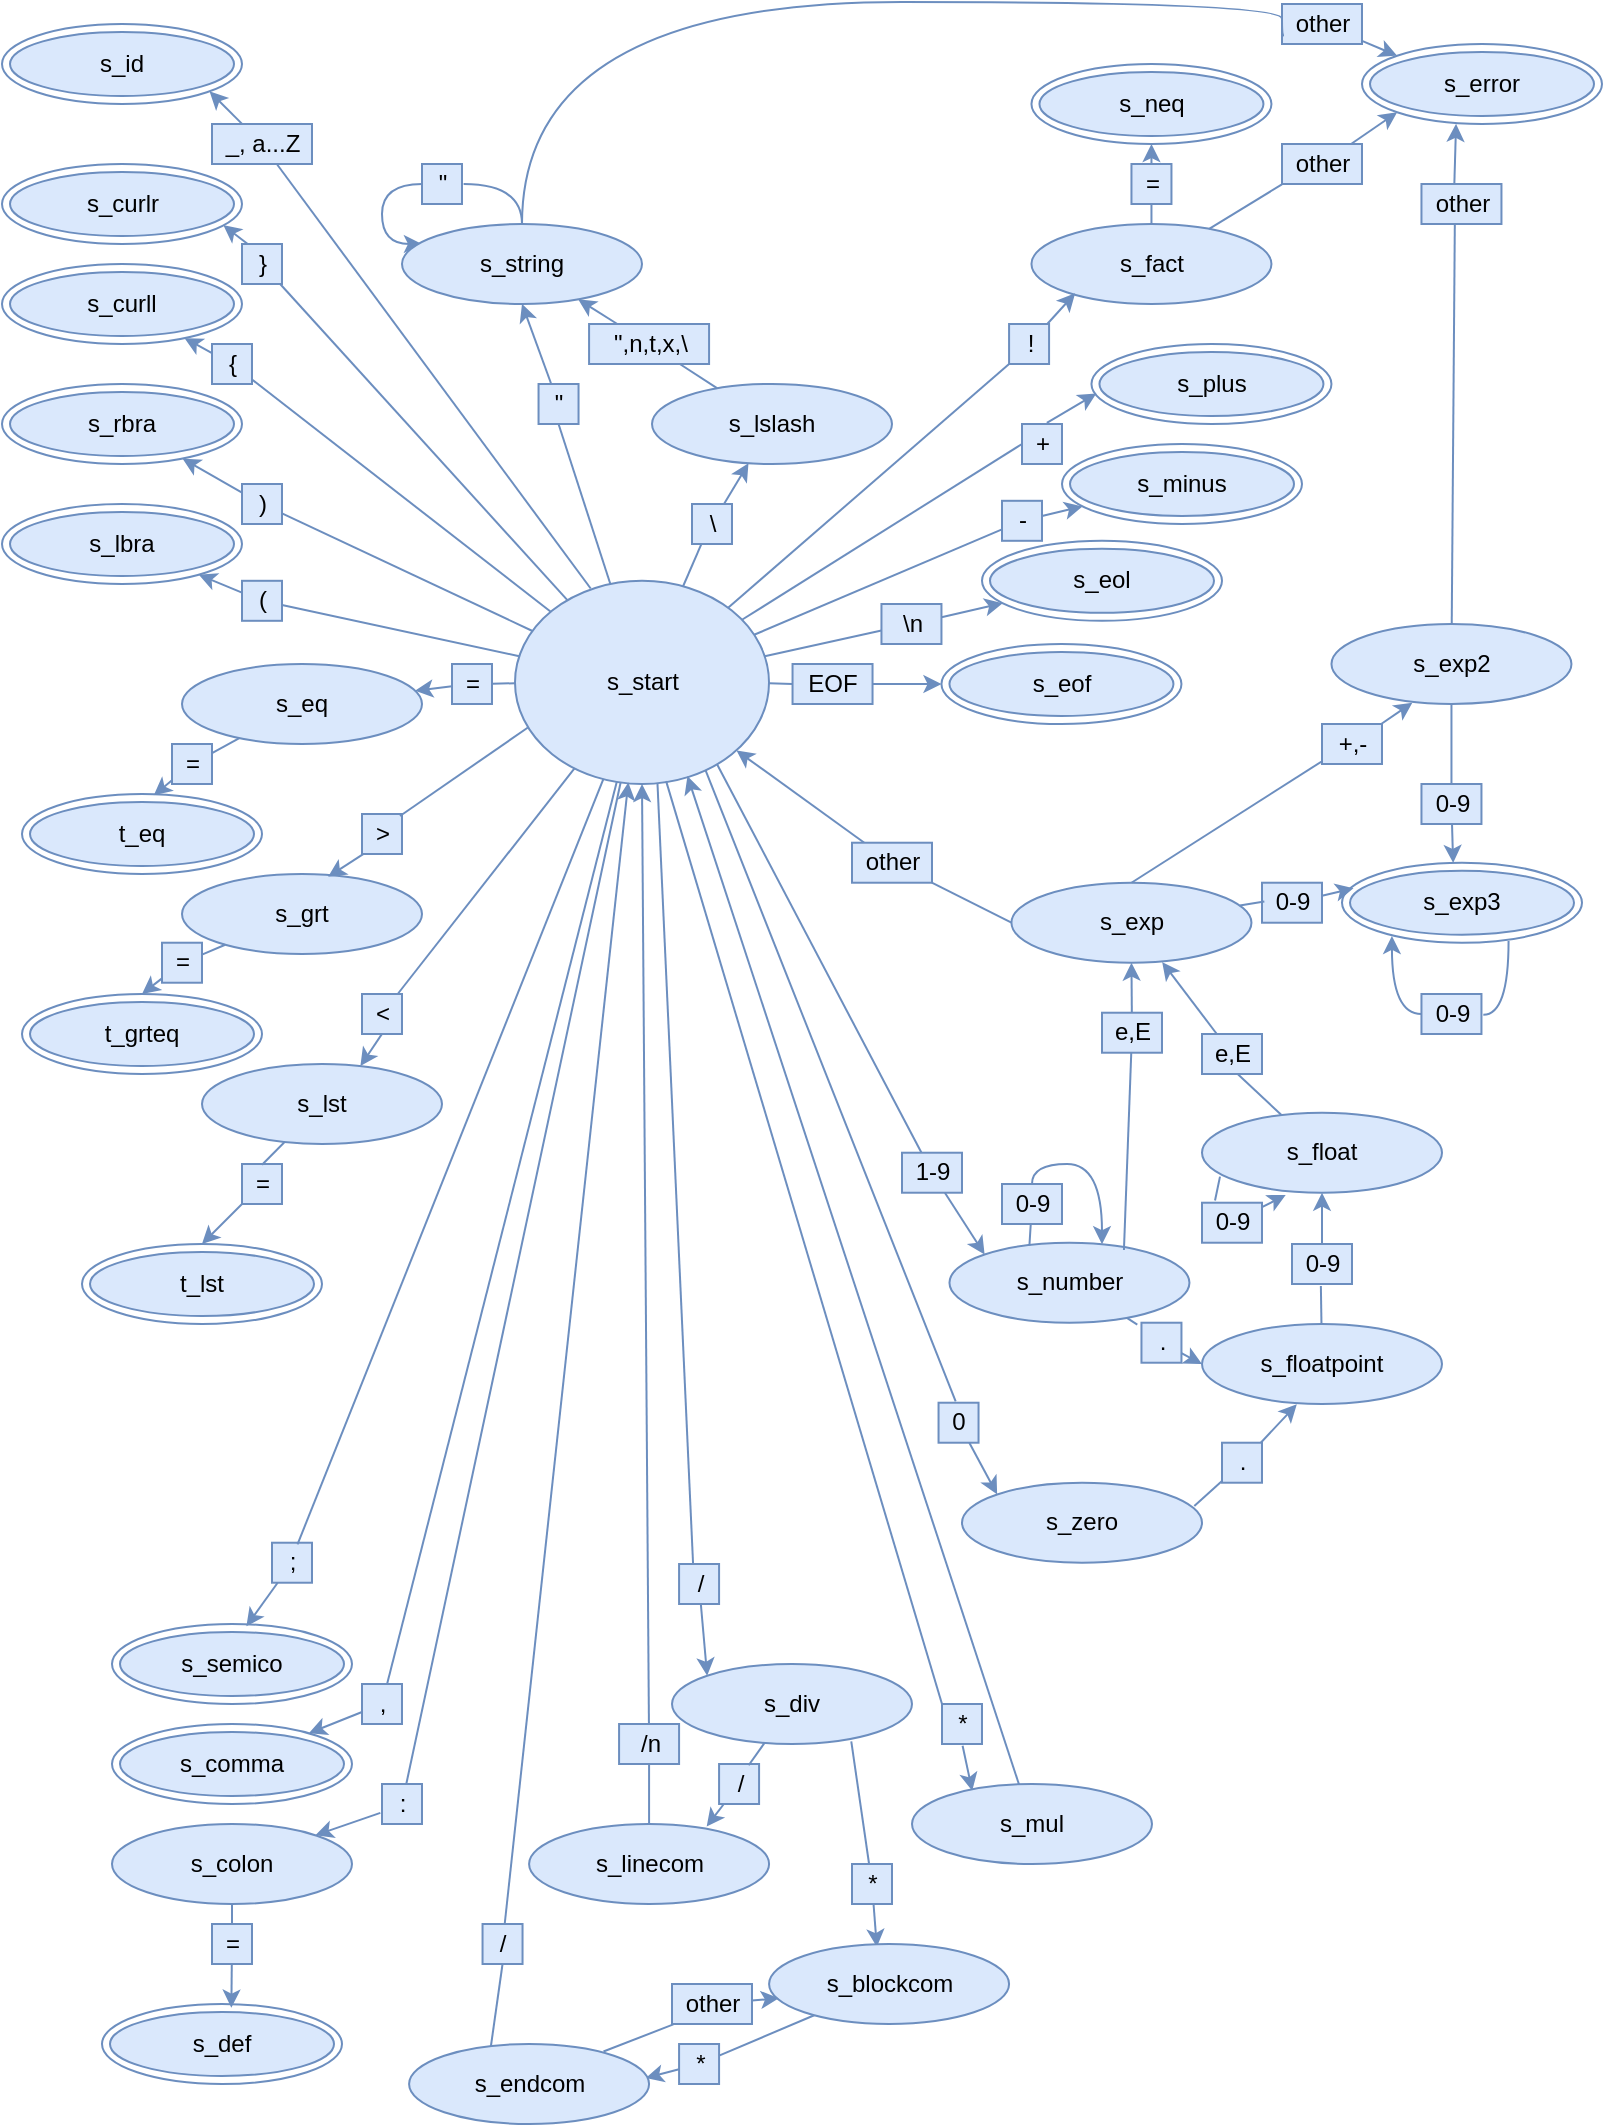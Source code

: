 <mxfile version="13.10.9" type="github"><diagram id="C5RBs43oDa-KdzZeNtuy" name="Page-1"><mxGraphModel dx="1221" dy="692" grid="1" gridSize="10" guides="1" tooltips="1" connect="1" arrows="1" fold="1" page="1" pageScale="1" pageWidth="827" pageHeight="1169" math="0" shadow="0"><root><mxCell id="WIyWlLk6GJQsqaUBKTNV-0"/><mxCell id="WIyWlLk6GJQsqaUBKTNV-1" parent="WIyWlLk6GJQsqaUBKTNV-0"/><mxCell id="1lIt8N-0fnSZJNAgsXEo-21" style="edgeStyle=none;rounded=0;orthogonalLoop=1;jettySize=auto;html=1;entryX=0;entryY=0;entryDx=0;entryDy=0;startArrow=none;startFill=0;endArrow=classic;endFill=1;fillColor=#dae8fc;strokeColor=#6c8ebf;" edge="1" parent="WIyWlLk6GJQsqaUBKTNV-1" source="1lIt8N-0fnSZJNAgsXEo-23" target="1lIt8N-0fnSZJNAgsXEo-18"><mxGeometry relative="1" as="geometry"><mxPoint x="490.08" y="798.28" as="targetPoint"/></mxGeometry></mxCell><mxCell id="1lIt8N-0fnSZJNAgsXEo-28" style="edgeStyle=none;rounded=0;orthogonalLoop=1;jettySize=auto;html=1;startArrow=none;startFill=0;endArrow=classic;endFill=1;fillColor=#dae8fc;strokeColor=#6c8ebf;" edge="1" parent="WIyWlLk6GJQsqaUBKTNV-1" source="oZQmqG68w5PHLfML1UTu-37" target="oZQmqG68w5PHLfML1UTu-35"><mxGeometry relative="1" as="geometry"/></mxCell><mxCell id="1lIt8N-0fnSZJNAgsXEo-32" style="edgeStyle=none;rounded=0;orthogonalLoop=1;jettySize=auto;html=1;entryX=0.251;entryY=0.085;entryDx=0;entryDy=0;startArrow=none;startFill=0;endArrow=classic;endFill=1;fillColor=#dae8fc;strokeColor=#6c8ebf;entryPerimeter=0;exitX=0.515;exitY=1.043;exitDx=0;exitDy=0;exitPerimeter=0;" edge="1" parent="WIyWlLk6GJQsqaUBKTNV-1" source="1lIt8N-0fnSZJNAgsXEo-33" target="1lIt8N-0fnSZJNAgsXEo-31"><mxGeometry relative="1" as="geometry"/></mxCell><mxCell id="1lIt8N-0fnSZJNAgsXEo-49" style="edgeStyle=none;rounded=0;orthogonalLoop=1;jettySize=auto;html=1;exitX=0.167;exitY=0.02;exitDx=0;exitDy=0;startArrow=none;startFill=0;endArrow=classic;endFill=1;fillColor=#dae8fc;strokeColor=#6c8ebf;exitPerimeter=0;entryX=0.922;entryY=0.764;entryDx=0;entryDy=0;entryPerimeter=0;" edge="1" parent="WIyWlLk6GJQsqaUBKTNV-1" source="1lIt8N-0fnSZJNAgsXEo-48" target="1lIt8N-0fnSZJNAgsXEo-45"><mxGeometry relative="1" as="geometry"/></mxCell><mxCell id="1lIt8N-0fnSZJNAgsXEo-51" style="edgeStyle=none;rounded=0;orthogonalLoop=1;jettySize=auto;html=1;startArrow=none;startFill=0;endArrow=classic;endFill=1;fillColor=#dae8fc;strokeColor=#6c8ebf;" edge="1" parent="WIyWlLk6GJQsqaUBKTNV-1" source="1lIt8N-0fnSZJNAgsXEo-47" target="1lIt8N-0fnSZJNAgsXEo-46"><mxGeometry relative="1" as="geometry"/></mxCell><mxCell id="1lIt8N-0fnSZJNAgsXEo-56" style="edgeStyle=none;rounded=0;orthogonalLoop=1;jettySize=auto;html=1;exitX=0.303;exitY=0.003;exitDx=0;exitDy=0;startArrow=none;startFill=0;endArrow=classic;endFill=1;fillColor=#dae8fc;strokeColor=#6c8ebf;exitPerimeter=0;entryX=0.865;entryY=0.843;entryDx=0;entryDy=0;entryPerimeter=0;" edge="1" parent="WIyWlLk6GJQsqaUBKTNV-1" source="1lIt8N-0fnSZJNAgsXEo-58" target="1lIt8N-0fnSZJNAgsXEo-54"><mxGeometry relative="1" as="geometry"/></mxCell><mxCell id="1lIt8N-0fnSZJNAgsXEo-57" style="edgeStyle=none;rounded=0;orthogonalLoop=1;jettySize=auto;html=1;startArrow=none;startFill=0;endArrow=classic;endFill=1;fillColor=#dae8fc;strokeColor=#6c8ebf;" edge="1" parent="WIyWlLk6GJQsqaUBKTNV-1" source="1lIt8N-0fnSZJNAgsXEo-59" target="1lIt8N-0fnSZJNAgsXEo-53"><mxGeometry relative="1" as="geometry"/></mxCell><mxCell id="1lIt8N-0fnSZJNAgsXEo-66" style="edgeStyle=none;rounded=0;orthogonalLoop=1;jettySize=auto;html=1;startArrow=none;startFill=0;endArrow=classic;endFill=1;fillColor=#dae8fc;strokeColor=#6c8ebf;" edge="1" parent="WIyWlLk6GJQsqaUBKTNV-1" source="1lIt8N-0fnSZJNAgsXEo-65" target="1lIt8N-0fnSZJNAgsXEo-63"><mxGeometry relative="1" as="geometry"/></mxCell><mxCell id="1lIt8N-0fnSZJNAgsXEo-74" style="edgeStyle=none;rounded=0;orthogonalLoop=1;jettySize=auto;html=1;entryX=0;entryY=0;entryDx=0;entryDy=0;startArrow=none;startFill=0;endArrow=classic;endFill=1;fillColor=#dae8fc;strokeColor=#6c8ebf;" edge="1" parent="WIyWlLk6GJQsqaUBKTNV-1" source="1lIt8N-0fnSZJNAgsXEo-73" target="1lIt8N-0fnSZJNAgsXEo-72"><mxGeometry relative="1" as="geometry"/></mxCell><mxCell id="1lIt8N-0fnSZJNAgsXEo-163" style="edgeStyle=none;rounded=0;orthogonalLoop=1;jettySize=auto;html=1;entryX=0.5;entryY=1;entryDx=0;entryDy=0;startArrow=none;startFill=0;endArrow=classic;endFill=1;fillColor=#dae8fc;strokeColor=#6c8ebf;" edge="1" parent="WIyWlLk6GJQsqaUBKTNV-1" source="1lIt8N-0fnSZJNAgsXEo-164" target="1lIt8N-0fnSZJNAgsXEo-162"><mxGeometry relative="1" as="geometry"/></mxCell><mxCell id="WIyWlLk6GJQsqaUBKTNV-6" value="s_start" style="ellipse;whiteSpace=wrap;html=1;aspect=fixed;shadow=0;fontFamily=Helvetica;fontSize=12;align=center;strokeColor=#6c8ebf;strokeWidth=1;fillColor=#dae8fc;" parent="WIyWlLk6GJQsqaUBKTNV-1" vertex="1"><mxGeometry x="256.5" y="348.4" width="127" height="101.6" as="geometry"/></mxCell><mxCell id="WIyWlLk6GJQsqaUBKTNV-7" value="s_plus" style="ellipse;shape=endState;whiteSpace=wrap;html=1;aspect=fixed;shadow=0;fontFamily=Helvetica;fontSize=12;align=center;strokeColor=#6c8ebf;strokeWidth=1;fillColor=#dae8fc;" parent="WIyWlLk6GJQsqaUBKTNV-1" vertex="1"><mxGeometry x="544.73" y="230" width="120" height="40" as="geometry"/></mxCell><mxCell id="WIyWlLk6GJQsqaUBKTNV-11" value="s_minus" style="ellipse;shape=endState;whiteSpace=wrap;html=1;aspect=fixed;shadow=0;fontFamily=Helvetica;fontSize=12;align=center;strokeColor=#6c8ebf;strokeWidth=1;fillColor=#dae8fc;" parent="WIyWlLk6GJQsqaUBKTNV-1" vertex="1"><mxGeometry x="530" y="280" width="120" height="40" as="geometry"/></mxCell><mxCell id="iUPQUDSOphjakr8NZaIA-7" value="s_lbra" style="ellipse;shape=endState;whiteSpace=wrap;html=1;aspect=fixed;shadow=0;fontFamily=Helvetica;fontSize=12;align=center;strokeColor=#6c8ebf;strokeWidth=1;fillColor=#dae8fc;" parent="WIyWlLk6GJQsqaUBKTNV-1" vertex="1"><mxGeometry y="310" width="120" height="40" as="geometry"/></mxCell><mxCell id="iUPQUDSOphjakr8NZaIA-16" value="s_rbra" style="ellipse;shape=endState;whiteSpace=wrap;html=1;aspect=fixed;shadow=0;fontFamily=Helvetica;fontSize=12;align=center;strokeColor=#6c8ebf;strokeWidth=1;fillColor=#dae8fc;" parent="WIyWlLk6GJQsqaUBKTNV-1" vertex="1"><mxGeometry y="250" width="120" height="40" as="geometry"/></mxCell><mxCell id="iUPQUDSOphjakr8NZaIA-20" value="" style="endArrow=classic;html=1;strokeColor=#6c8ebf;fontColor=#5C5C5C;fillColor=#dae8fc;" parent="WIyWlLk6GJQsqaUBKTNV-1" source="iUPQUDSOphjakr8NZaIA-15" edge="1" target="iUPQUDSOphjakr8NZaIA-16"><mxGeometry width="50" height="50" relative="1" as="geometry"><mxPoint x="659.32" y="195" as="sourcePoint"/><mxPoint x="709.32" y="145" as="targetPoint"/></mxGeometry></mxCell><mxCell id="iUPQUDSOphjakr8NZaIA-21" value="" style="endArrow=classic;html=1;strokeColor=#6c8ebf;fontColor=#5C5C5C;fillColor=#dae8fc;" parent="WIyWlLk6GJQsqaUBKTNV-1" source="iUPQUDSOphjakr8NZaIA-13" target="iUPQUDSOphjakr8NZaIA-7" edge="1"><mxGeometry width="50" height="50" relative="1" as="geometry"><mxPoint x="667" y="75" as="sourcePoint"/><mxPoint x="280" y="435" as="targetPoint"/></mxGeometry></mxCell><mxCell id="iUPQUDSOphjakr8NZaIA-22" value="" style="endArrow=classic;html=1;strokeColor=#6c8ebf;fillColor=#dae8fc;fontColor=#5C5C5C;entryX=0.02;entryY=0.619;entryDx=0;entryDy=0;exitX=0.621;exitY=-0.026;exitDx=0;exitDy=0;exitPerimeter=0;entryPerimeter=0;" parent="WIyWlLk6GJQsqaUBKTNV-1" source="iUPQUDSOphjakr8NZaIA-1" target="WIyWlLk6GJQsqaUBKTNV-7" edge="1"><mxGeometry width="50" height="50" relative="1" as="geometry"><mxPoint x="437" y="360" as="sourcePoint"/><mxPoint x="487" y="310" as="targetPoint"/></mxGeometry></mxCell><mxCell id="iUPQUDSOphjakr8NZaIA-26" value="" style="endArrow=classic;html=1;strokeColor=#6c8ebf;fillColor=#dae8fc;fontColor=#5C5C5C;" parent="WIyWlLk6GJQsqaUBKTNV-1" source="iUPQUDSOphjakr8NZaIA-27" target="WIyWlLk6GJQsqaUBKTNV-11" edge="1"><mxGeometry width="50" height="50" relative="1" as="geometry"><mxPoint x="537" y="410" as="sourcePoint"/><mxPoint x="587" y="360" as="targetPoint"/></mxGeometry></mxCell><mxCell id="1lIt8N-0fnSZJNAgsXEo-39" style="edgeStyle=none;rounded=0;orthogonalLoop=1;jettySize=auto;html=1;entryX=0.5;entryY=0;entryDx=0;entryDy=0;startArrow=none;startFill=0;endArrow=classic;endFill=1;fillColor=#dae8fc;strokeColor=#6c8ebf;" edge="1" parent="WIyWlLk6GJQsqaUBKTNV-1" source="1lIt8N-0fnSZJNAgsXEo-42" target="1lIt8N-0fnSZJNAgsXEo-37"><mxGeometry relative="1" as="geometry"/></mxCell><mxCell id="oZQmqG68w5PHLfML1UTu-1" value="s_grt" style="ellipse;whiteSpace=wrap;html=1;aspect=fixed;shadow=0;fontFamily=Helvetica;fontSize=12;align=center;strokeColor=#6c8ebf;strokeWidth=1;fillColor=#dae8fc;" parent="WIyWlLk6GJQsqaUBKTNV-1" vertex="1"><mxGeometry x="90" y="495" width="120" height="40" as="geometry"/></mxCell><mxCell id="1lIt8N-0fnSZJNAgsXEo-40" style="edgeStyle=none;rounded=0;orthogonalLoop=1;jettySize=auto;html=1;entryX=0.5;entryY=0;entryDx=0;entryDy=0;startArrow=none;startFill=0;endArrow=classic;endFill=1;fillColor=#dae8fc;strokeColor=#6c8ebf;" edge="1" parent="WIyWlLk6GJQsqaUBKTNV-1" source="1lIt8N-0fnSZJNAgsXEo-41" target="1lIt8N-0fnSZJNAgsXEo-38"><mxGeometry relative="1" as="geometry"/></mxCell><mxCell id="oZQmqG68w5PHLfML1UTu-2" value="s_lst" style="ellipse;whiteSpace=wrap;html=1;aspect=fixed;shadow=0;fontFamily=Helvetica;fontSize=12;align=center;strokeColor=#6c8ebf;strokeWidth=1;fillColor=#dae8fc;" parent="WIyWlLk6GJQsqaUBKTNV-1" vertex="1"><mxGeometry x="100" y="590" width="120" height="40" as="geometry"/></mxCell><mxCell id="oZQmqG68w5PHLfML1UTu-3" value="" style="endArrow=classic;html=1;entryX=0.609;entryY=0.035;entryDx=0;entryDy=0;entryPerimeter=0;fillColor=#dae8fc;strokeColor=#6c8ebf;exitX=0.03;exitY=1.005;exitDx=0;exitDy=0;exitPerimeter=0;" parent="WIyWlLk6GJQsqaUBKTNV-1" source="oZQmqG68w5PHLfML1UTu-5" edge="1" target="oZQmqG68w5PHLfML1UTu-1"><mxGeometry width="50" height="50" relative="1" as="geometry"><mxPoint x="178" y="482" as="sourcePoint"/><mxPoint x="323" y="315" as="targetPoint"/></mxGeometry></mxCell><mxCell id="oZQmqG68w5PHLfML1UTu-7" value="" style="endArrow=classic;html=1;entryX=0.66;entryY=0.026;entryDx=0;entryDy=0;entryPerimeter=0;exitX=0.5;exitY=0.997;exitDx=0;exitDy=0;exitPerimeter=0;fillColor=#dae8fc;strokeColor=#6c8ebf;" parent="WIyWlLk6GJQsqaUBKTNV-1" source="oZQmqG68w5PHLfML1UTu-6" target="oZQmqG68w5PHLfML1UTu-2" edge="1"><mxGeometry width="50" height="50" relative="1" as="geometry"><mxPoint x="430" y="225" as="sourcePoint"/><mxPoint x="380" y="275" as="targetPoint"/></mxGeometry></mxCell><mxCell id="1lIt8N-0fnSZJNAgsXEo-86" style="edgeStyle=none;rounded=0;orthogonalLoop=1;jettySize=auto;html=1;startArrow=none;startFill=0;endArrow=classic;endFill=1;fillColor=#dae8fc;strokeColor=#6c8ebf;" edge="1" parent="WIyWlLk6GJQsqaUBKTNV-1" source="1lIt8N-0fnSZJNAgsXEo-85" target="1lIt8N-0fnSZJNAgsXEo-84"><mxGeometry relative="1" as="geometry"/></mxCell><mxCell id="1lIt8N-0fnSZJNAgsXEo-89" style="edgeStyle=none;rounded=0;orthogonalLoop=1;jettySize=auto;html=1;startArrow=none;startFill=0;endArrow=classic;endFill=1;fillColor=#dae8fc;strokeColor=#6c8ebf;entryX=0;entryY=1;entryDx=0;entryDy=0;" edge="1" parent="WIyWlLk6GJQsqaUBKTNV-1" source="1lIt8N-0fnSZJNAgsXEo-90" target="1lIt8N-0fnSZJNAgsXEo-88"><mxGeometry relative="1" as="geometry"/></mxCell><mxCell id="oZQmqG68w5PHLfML1UTu-14" value="s_fact" style="ellipse;whiteSpace=wrap;html=1;aspect=fixed;shadow=0;fontFamily=Helvetica;fontSize=12;align=center;strokeColor=#6c8ebf;strokeWidth=1;fillColor=#dae8fc;" parent="WIyWlLk6GJQsqaUBKTNV-1" vertex="1"><mxGeometry x="514.73" y="170" width="120" height="40" as="geometry"/></mxCell><mxCell id="oZQmqG68w5PHLfML1UTu-15" value="" style="endArrow=classic;html=1;strokeColor=#6c8ebf;fillColor=#dae8fc;fontColor=#5C5C5C;entryX=0.182;entryY=0.867;entryDx=0;entryDy=0;entryPerimeter=0;" parent="WIyWlLk6GJQsqaUBKTNV-1" target="oZQmqG68w5PHLfML1UTu-14" edge="1" source="oZQmqG68w5PHLfML1UTu-17"><mxGeometry width="50" height="50" relative="1" as="geometry"><mxPoint x="407.23" y="300" as="sourcePoint"/><mxPoint x="457.23" y="300" as="targetPoint"/></mxGeometry></mxCell><mxCell id="oZQmqG68w5PHLfML1UTu-19" value="s_eol" style="ellipse;shape=endState;whiteSpace=wrap;html=1;aspect=fixed;shadow=0;fontFamily=Helvetica;fontSize=12;align=center;strokeColor=#6c8ebf;strokeWidth=1;fillColor=#dae8fc;" parent="WIyWlLk6GJQsqaUBKTNV-1" vertex="1"><mxGeometry x="490" y="328.4" width="120" height="40" as="geometry"/></mxCell><mxCell id="oZQmqG68w5PHLfML1UTu-21" value="" style="endArrow=classic;html=1;fillColor=#dae8fc;strokeColor=#6c8ebf;" parent="WIyWlLk6GJQsqaUBKTNV-1" source="oZQmqG68w5PHLfML1UTu-22" target="oZQmqG68w5PHLfML1UTu-19" edge="1"><mxGeometry width="50" height="50" relative="1" as="geometry"><mxPoint x="362.7" y="386" as="sourcePoint"/><mxPoint x="251.36" y="557.32" as="targetPoint"/></mxGeometry></mxCell><mxCell id="1lIt8N-0fnSZJNAgsXEo-175" style="edgeStyle=none;rounded=0;orthogonalLoop=1;jettySize=auto;html=1;entryX=0.539;entryY=0.046;entryDx=0;entryDy=0;startArrow=none;startFill=0;endArrow=classic;endFill=1;fillColor=#dae8fc;strokeColor=#6c8ebf;entryPerimeter=0;" edge="1" parent="WIyWlLk6GJQsqaUBKTNV-1" source="1lIt8N-0fnSZJNAgsXEo-174" target="1lIt8N-0fnSZJNAgsXEo-173"><mxGeometry relative="1" as="geometry"/></mxCell><mxCell id="oZQmqG68w5PHLfML1UTu-23" value="s_colon" style="ellipse;whiteSpace=wrap;html=1;aspect=fixed;shadow=0;fontFamily=Helvetica;fontSize=12;align=center;strokeColor=#6c8ebf;strokeWidth=1;fillColor=#dae8fc;" parent="WIyWlLk6GJQsqaUBKTNV-1" vertex="1"><mxGeometry x="55" y="970" width="120" height="40" as="geometry"/></mxCell><mxCell id="oZQmqG68w5PHLfML1UTu-24" value="" style="endArrow=classic;html=1;exitX=-0.041;exitY=0.723;exitDx=0;exitDy=0;exitPerimeter=0;fillColor=#dae8fc;strokeColor=#6c8ebf;" parent="WIyWlLk6GJQsqaUBKTNV-1" source="oZQmqG68w5PHLfML1UTu-25" target="oZQmqG68w5PHLfML1UTu-23" edge="1"><mxGeometry width="50" height="50" relative="1" as="geometry"><mxPoint x="456.5" y="700" as="sourcePoint"/><mxPoint x="619.364" y="1020.563" as="targetPoint"/></mxGeometry></mxCell><mxCell id="oZQmqG68w5PHLfML1UTu-26" value="s_semico" style="ellipse;shape=endState;whiteSpace=wrap;html=1;aspect=fixed;shadow=0;fontFamily=Helvetica;fontSize=12;align=center;strokeColor=#6c8ebf;strokeWidth=1;fillColor=#dae8fc;" parent="WIyWlLk6GJQsqaUBKTNV-1" vertex="1"><mxGeometry x="55" y="870" width="120" height="40" as="geometry"/></mxCell><mxCell id="oZQmqG68w5PHLfML1UTu-27" value="" style="endArrow=classic;html=1;strokeColor=#6c8ebf;fillColor=#dae8fc;fontColor=#5C5C5C;entryX=0.56;entryY=0.028;entryDx=0;entryDy=0;entryPerimeter=0;" parent="WIyWlLk6GJQsqaUBKTNV-1" source="oZQmqG68w5PHLfML1UTu-33" target="oZQmqG68w5PHLfML1UTu-26" edge="1"><mxGeometry width="50" height="50" relative="1" as="geometry"><mxPoint x="216.5" y="650" as="sourcePoint"/><mxPoint x="431.5" y="690" as="targetPoint"/></mxGeometry></mxCell><mxCell id="oZQmqG68w5PHLfML1UTu-35" value="s_comma" style="ellipse;shape=endState;whiteSpace=wrap;html=1;aspect=fixed;shadow=0;fontFamily=Helvetica;fontSize=12;align=center;strokeColor=#6c8ebf;strokeWidth=1;fillColor=#dae8fc;" parent="WIyWlLk6GJQsqaUBKTNV-1" vertex="1"><mxGeometry x="55" y="920" width="120" height="40" as="geometry"/></mxCell><mxCell id="oZQmqG68w5PHLfML1UTu-17" value="!" style="text;html=1;align=center;verticalAlign=middle;resizable=0;points=[];autosize=1;fillColor=#dae8fc;strokeColor=#6c8ebf;" parent="WIyWlLk6GJQsqaUBKTNV-1" vertex="1"><mxGeometry x="503.54" y="220" width="20" height="20" as="geometry"/></mxCell><mxCell id="1lIt8N-0fnSZJNAgsXEo-0" value="" style="endArrow=none;html=1;strokeColor=#6c8ebf;fillColor=#dae8fc;fontColor=#5C5C5C;entryX=0;entryY=1;entryDx=0;entryDy=0;endFill=0;" edge="1" parent="WIyWlLk6GJQsqaUBKTNV-1" source="WIyWlLk6GJQsqaUBKTNV-6" target="oZQmqG68w5PHLfML1UTu-17"><mxGeometry width="50" height="50" relative="1" as="geometry"><mxPoint x="414.003" y="318.862" as="sourcePoint"/><mxPoint x="647.804" y="224.142" as="targetPoint"/></mxGeometry></mxCell><mxCell id="iUPQUDSOphjakr8NZaIA-1" value="+" style="text;html=1;align=center;verticalAlign=middle;resizable=0;points=[];autosize=1;fillColor=#dae8fc;strokeColor=#6c8ebf;" parent="WIyWlLk6GJQsqaUBKTNV-1" vertex="1"><mxGeometry x="510" y="270" width="20" height="20" as="geometry"/></mxCell><mxCell id="1lIt8N-0fnSZJNAgsXEo-1" value="" style="endArrow=none;html=1;strokeColor=#6c8ebf;fillColor=#dae8fc;fontColor=#5C5C5C;entryX=0;entryY=0.5;entryDx=0;entryDy=0;endFill=0;" edge="1" parent="WIyWlLk6GJQsqaUBKTNV-1" source="WIyWlLk6GJQsqaUBKTNV-6" target="iUPQUDSOphjakr8NZaIA-1"><mxGeometry width="50" height="50" relative="1" as="geometry"><mxPoint x="427.0" y="340.0" as="sourcePoint"/><mxPoint x="680" y="300" as="targetPoint"/></mxGeometry></mxCell><mxCell id="oZQmqG68w5PHLfML1UTu-22" value="\n" style="text;html=1;align=center;verticalAlign=middle;resizable=0;points=[];autosize=1;fillColor=#dae8fc;strokeColor=#6c8ebf;" parent="WIyWlLk6GJQsqaUBKTNV-1" vertex="1"><mxGeometry x="439.73" y="360" width="30" height="20" as="geometry"/></mxCell><mxCell id="1lIt8N-0fnSZJNAgsXEo-2" value="" style="endArrow=none;html=1;fillColor=#dae8fc;strokeColor=#6c8ebf;endFill=0;" edge="1" parent="WIyWlLk6GJQsqaUBKTNV-1" source="WIyWlLk6GJQsqaUBKTNV-6" target="oZQmqG68w5PHLfML1UTu-22"><mxGeometry width="50" height="50" relative="1" as="geometry"><mxPoint x="425.393" y="350.061" as="sourcePoint"/><mxPoint x="709.166" y="409.375" as="targetPoint"/></mxGeometry></mxCell><mxCell id="iUPQUDSOphjakr8NZaIA-27" value="-" style="text;html=1;align=center;verticalAlign=middle;resizable=0;points=[];autosize=1;fillColor=#dae8fc;strokeColor=#6c8ebf;" parent="WIyWlLk6GJQsqaUBKTNV-1" vertex="1"><mxGeometry x="500" y="308.4" width="20" height="20" as="geometry"/></mxCell><mxCell id="1lIt8N-0fnSZJNAgsXEo-3" value="" style="endArrow=none;html=1;strokeColor=#6c8ebf;fillColor=#dae8fc;fontColor=#5C5C5C;endFill=0;" edge="1" parent="WIyWlLk6GJQsqaUBKTNV-1" source="WIyWlLk6GJQsqaUBKTNV-6" target="iUPQUDSOphjakr8NZaIA-27"><mxGeometry width="50" height="50" relative="1" as="geometry"><mxPoint x="426.898" y="342.553" as="sourcePoint"/><mxPoint x="700.724" y="356.903" as="targetPoint"/></mxGeometry></mxCell><mxCell id="1lIt8N-0fnSZJNAgsXEo-6" style="edgeStyle=none;rounded=0;orthogonalLoop=1;jettySize=auto;html=1;exitX=0;exitY=0.5;exitDx=0;exitDy=0;endArrow=none;endFill=0;startArrow=none;startFill=0;fillColor=#dae8fc;strokeColor=#6c8ebf;" edge="1" parent="WIyWlLk6GJQsqaUBKTNV-1" source="1lIt8N-0fnSZJNAgsXEo-7" target="WIyWlLk6GJQsqaUBKTNV-6"><mxGeometry relative="1" as="geometry"/></mxCell><mxCell id="1lIt8N-0fnSZJNAgsXEo-4" value="s_eof" style="ellipse;shape=endState;whiteSpace=wrap;html=1;aspect=fixed;shadow=0;fontFamily=Helvetica;fontSize=12;align=center;strokeColor=#6c8ebf;strokeWidth=1;fillColor=#dae8fc;" vertex="1" parent="WIyWlLk6GJQsqaUBKTNV-1"><mxGeometry x="469.73" y="380" width="120" height="40" as="geometry"/></mxCell><mxCell id="iUPQUDSOphjakr8NZaIA-13" value="(" style="text;html=1;align=center;verticalAlign=middle;resizable=0;points=[];autosize=1;fillColor=#dae8fc;strokeColor=#6c8ebf;" parent="WIyWlLk6GJQsqaUBKTNV-1" vertex="1"><mxGeometry x="120" y="348.4" width="20" height="20" as="geometry"/></mxCell><mxCell id="1lIt8N-0fnSZJNAgsXEo-5" value="" style="endArrow=none;html=1;strokeColor=#6c8ebf;fontColor=#5C5C5C;fillColor=#dae8fc;endFill=0;" edge="1" parent="WIyWlLk6GJQsqaUBKTNV-1" source="WIyWlLk6GJQsqaUBKTNV-6" target="iUPQUDSOphjakr8NZaIA-13"><mxGeometry width="50" height="50" relative="1" as="geometry"><mxPoint x="417.52" y="363.435" as="sourcePoint"/><mxPoint x="690" y="520.86" as="targetPoint"/></mxGeometry></mxCell><mxCell id="1lIt8N-0fnSZJNAgsXEo-7" value="EOF" style="text;html=1;align=center;verticalAlign=middle;resizable=0;points=[];autosize=1;fillColor=#dae8fc;strokeColor=#6c8ebf;" vertex="1" parent="WIyWlLk6GJQsqaUBKTNV-1"><mxGeometry x="395.27" y="390" width="40" height="20" as="geometry"/></mxCell><mxCell id="1lIt8N-0fnSZJNAgsXEo-8" style="edgeStyle=none;rounded=0;orthogonalLoop=1;jettySize=auto;html=1;exitX=0;exitY=0.5;exitDx=0;exitDy=0;endArrow=none;endFill=0;startArrow=classic;startFill=1;fillColor=#dae8fc;strokeColor=#6c8ebf;" edge="1" parent="WIyWlLk6GJQsqaUBKTNV-1" source="1lIt8N-0fnSZJNAgsXEo-4" target="1lIt8N-0fnSZJNAgsXEo-7"><mxGeometry relative="1" as="geometry"><mxPoint x="700.0" y="460.0" as="sourcePoint"/><mxPoint x="421.1" y="358" as="targetPoint"/></mxGeometry></mxCell><mxCell id="iUPQUDSOphjakr8NZaIA-15" value=")" style="text;html=1;align=center;verticalAlign=middle;resizable=0;points=[];autosize=1;fillColor=#dae8fc;strokeColor=#6c8ebf;" parent="WIyWlLk6GJQsqaUBKTNV-1" vertex="1"><mxGeometry x="120" y="300" width="20" height="20" as="geometry"/></mxCell><mxCell id="1lIt8N-0fnSZJNAgsXEo-9" value="" style="endArrow=none;html=1;strokeColor=#6c8ebf;fontColor=#5C5C5C;fillColor=#dae8fc;endFill=0;" edge="1" parent="WIyWlLk6GJQsqaUBKTNV-1" source="WIyWlLk6GJQsqaUBKTNV-6" target="iUPQUDSOphjakr8NZaIA-15"><mxGeometry width="50" height="50" relative="1" as="geometry"><mxPoint x="413.186" y="367.604" as="sourcePoint"/><mxPoint x="699.84" y="586.48" as="targetPoint"/></mxGeometry></mxCell><mxCell id="1lIt8N-0fnSZJNAgsXEo-19" style="edgeStyle=none;rounded=0;orthogonalLoop=1;jettySize=auto;html=1;startArrow=none;startFill=0;endArrow=none;endFill=0;fillColor=#dae8fc;strokeColor=#6c8ebf;entryX=0.796;entryY=0.904;entryDx=0;entryDy=0;entryPerimeter=0;" edge="1" parent="WIyWlLk6GJQsqaUBKTNV-1" source="1lIt8N-0fnSZJNAgsXEo-22" target="WIyWlLk6GJQsqaUBKTNV-6"><mxGeometry relative="1" as="geometry"/></mxCell><mxCell id="1lIt8N-0fnSZJNAgsXEo-107" style="edgeStyle=none;rounded=0;orthogonalLoop=1;jettySize=auto;html=1;startArrow=none;startFill=0;endArrow=classic;endFill=1;fillColor=#dae8fc;strokeColor=#6c8ebf;" edge="1" parent="WIyWlLk6GJQsqaUBKTNV-1" source="1lIt8N-0fnSZJNAgsXEo-109" target="1lIt8N-0fnSZJNAgsXEo-105"><mxGeometry relative="1" as="geometry"/></mxCell><mxCell id="1lIt8N-0fnSZJNAgsXEo-108" style="edgeStyle=none;rounded=0;orthogonalLoop=1;jettySize=auto;html=1;entryX=0;entryY=0.5;entryDx=0;entryDy=0;startArrow=none;startFill=0;endArrow=classic;endFill=1;fillColor=#dae8fc;strokeColor=#6c8ebf;" edge="1" parent="WIyWlLk6GJQsqaUBKTNV-1" source="1lIt8N-0fnSZJNAgsXEo-110" target="1lIt8N-0fnSZJNAgsXEo-106"><mxGeometry relative="1" as="geometry"/></mxCell><mxCell id="1lIt8N-0fnSZJNAgsXEo-117" style="edgeStyle=orthogonalEdgeStyle;curved=1;rounded=0;orthogonalLoop=1;jettySize=auto;html=1;startArrow=none;startFill=0;endArrow=classic;endFill=1;fillColor=#dae8fc;strokeColor=#6c8ebf;exitX=0.5;exitY=0;exitDx=0;exitDy=0;exitPerimeter=0;" edge="1" parent="WIyWlLk6GJQsqaUBKTNV-1" source="1lIt8N-0fnSZJNAgsXEo-118" target="1lIt8N-0fnSZJNAgsXEo-17"><mxGeometry relative="1" as="geometry"><mxPoint x="530" y="649.36" as="targetPoint"/><Array as="points"><mxPoint x="515" y="640"/><mxPoint x="550" y="640"/></Array></mxGeometry></mxCell><mxCell id="1lIt8N-0fnSZJNAgsXEo-17" value="s_number" style="ellipse;whiteSpace=wrap;html=1;aspect=fixed;shadow=0;fontFamily=Helvetica;fontSize=12;align=center;strokeColor=#6c8ebf;strokeWidth=1;fillColor=#dae8fc;" vertex="1" parent="WIyWlLk6GJQsqaUBKTNV-1"><mxGeometry x="473.73" y="679.36" width="120" height="40" as="geometry"/></mxCell><mxCell id="1lIt8N-0fnSZJNAgsXEo-148" style="edgeStyle=none;rounded=0;orthogonalLoop=1;jettySize=auto;html=1;startArrow=none;startFill=0;endArrow=none;endFill=0;fillColor=#dae8fc;strokeColor=#6c8ebf;exitX=0.968;exitY=0.292;exitDx=0;exitDy=0;exitPerimeter=0;" edge="1" parent="WIyWlLk6GJQsqaUBKTNV-1" source="1lIt8N-0fnSZJNAgsXEo-18" target="1lIt8N-0fnSZJNAgsXEo-114"><mxGeometry relative="1" as="geometry"><mxPoint x="575.937" y="793.344" as="sourcePoint"/><mxPoint x="604" y="790" as="targetPoint"/></mxGeometry></mxCell><mxCell id="1lIt8N-0fnSZJNAgsXEo-18" value="s_zero" style="ellipse;whiteSpace=wrap;html=1;aspect=fixed;shadow=0;fontFamily=Helvetica;fontSize=12;align=center;strokeColor=#6c8ebf;strokeWidth=1;fillColor=#dae8fc;" vertex="1" parent="WIyWlLk6GJQsqaUBKTNV-1"><mxGeometry x="480" y="799.36" width="120" height="40" as="geometry"/></mxCell><mxCell id="oZQmqG68w5PHLfML1UTu-25" value=":" style="text;html=1;align=center;verticalAlign=middle;resizable=0;points=[];autosize=1;fillColor=#dae8fc;strokeColor=#6c8ebf;" parent="WIyWlLk6GJQsqaUBKTNV-1" vertex="1"><mxGeometry x="190" y="950" width="20" height="20" as="geometry"/></mxCell><mxCell id="1lIt8N-0fnSZJNAgsXEo-20" value="" style="endArrow=none;html=1;fillColor=#dae8fc;strokeColor=#6c8ebf;endFill=0;" edge="1" parent="WIyWlLk6GJQsqaUBKTNV-1" source="WIyWlLk6GJQsqaUBKTNV-6" target="oZQmqG68w5PHLfML1UTu-25"><mxGeometry width="50" height="50" relative="1" as="geometry"><mxPoint x="393.599" y="404.14" as="sourcePoint"/><mxPoint x="469.508" y="740.056" as="targetPoint"/></mxGeometry></mxCell><mxCell id="1lIt8N-0fnSZJNAgsXEo-23" value="0" style="text;html=1;align=center;verticalAlign=middle;resizable=0;points=[];autosize=1;fillColor=#dae8fc;strokeColor=#6c8ebf;" vertex="1" parent="WIyWlLk6GJQsqaUBKTNV-1"><mxGeometry x="468.27" y="759.36" width="20" height="20" as="geometry"/></mxCell><mxCell id="1lIt8N-0fnSZJNAgsXEo-24" style="edgeStyle=none;rounded=0;orthogonalLoop=1;jettySize=auto;html=1;startArrow=none;startFill=0;endArrow=none;endFill=0;fillColor=#dae8fc;strokeColor=#6c8ebf;entryX=0.428;entryY=-0.034;entryDx=0;entryDy=0;entryPerimeter=0;exitX=0.75;exitY=0.932;exitDx=0;exitDy=0;exitPerimeter=0;" edge="1" parent="WIyWlLk6GJQsqaUBKTNV-1" source="WIyWlLk6GJQsqaUBKTNV-6" target="1lIt8N-0fnSZJNAgsXEo-23"><mxGeometry relative="1" as="geometry"><mxPoint x="398.455" y="393.21" as="sourcePoint"/><mxPoint x="620" y="650" as="targetPoint"/></mxGeometry></mxCell><mxCell id="1lIt8N-0fnSZJNAgsXEo-22" value="1-9" style="text;html=1;align=center;verticalAlign=middle;resizable=0;points=[];autosize=1;fillColor=#dae8fc;strokeColor=#6c8ebf;" vertex="1" parent="WIyWlLk6GJQsqaUBKTNV-1"><mxGeometry x="450" y="634.36" width="30" height="20" as="geometry"/></mxCell><mxCell id="1lIt8N-0fnSZJNAgsXEo-25" style="edgeStyle=none;rounded=0;orthogonalLoop=1;jettySize=auto;html=1;startArrow=classic;startFill=1;endArrow=none;endFill=0;fillColor=#dae8fc;strokeColor=#6c8ebf;exitX=0;exitY=0;exitDx=0;exitDy=0;" edge="1" parent="WIyWlLk6GJQsqaUBKTNV-1" source="1lIt8N-0fnSZJNAgsXEo-17" target="1lIt8N-0fnSZJNAgsXEo-22"><mxGeometry relative="1" as="geometry"><mxPoint x="706.487" y="625.69" as="sourcePoint"/><mxPoint x="414.529" y="372.519" as="targetPoint"/></mxGeometry></mxCell><mxCell id="oZQmqG68w5PHLfML1UTu-37" value="," style="text;html=1;align=center;verticalAlign=middle;resizable=0;points=[];autosize=1;fillColor=#dae8fc;strokeColor=#6c8ebf;" parent="WIyWlLk6GJQsqaUBKTNV-1" vertex="1"><mxGeometry x="180" y="900" width="20" height="20" as="geometry"/></mxCell><mxCell id="1lIt8N-0fnSZJNAgsXEo-29" style="edgeStyle=none;rounded=0;orthogonalLoop=1;jettySize=auto;html=1;startArrow=none;startFill=0;endArrow=none;endFill=0;fillColor=#dae8fc;strokeColor=#6c8ebf;" edge="1" parent="WIyWlLk6GJQsqaUBKTNV-1" source="WIyWlLk6GJQsqaUBKTNV-6" target="oZQmqG68w5PHLfML1UTu-37"><mxGeometry relative="1" as="geometry"><mxPoint x="381.378" y="399.545" as="sourcePoint"/><mxPoint x="517.696" y="770.149" as="targetPoint"/></mxGeometry></mxCell><mxCell id="oZQmqG68w5PHLfML1UTu-33" value=";" style="text;html=1;align=center;verticalAlign=middle;resizable=0;points=[];autosize=1;fillColor=#dae8fc;strokeColor=#6c8ebf;" parent="WIyWlLk6GJQsqaUBKTNV-1" vertex="1"><mxGeometry x="135.0" y="829.36" width="20" height="20" as="geometry"/></mxCell><mxCell id="1lIt8N-0fnSZJNAgsXEo-30" value="" style="endArrow=none;html=1;strokeColor=#6c8ebf;fillColor=#dae8fc;fontColor=#5C5C5C;entryX=0.638;entryY=0.04;entryDx=0;entryDy=0;entryPerimeter=0;endFill=0;" edge="1" parent="WIyWlLk6GJQsqaUBKTNV-1" source="WIyWlLk6GJQsqaUBKTNV-6" target="oZQmqG68w5PHLfML1UTu-33"><mxGeometry width="50" height="50" relative="1" as="geometry"><mxPoint x="341.021" y="399.873" as="sourcePoint"/><mxPoint x="303.56" y="881.6" as="targetPoint"/></mxGeometry></mxCell><mxCell id="1lIt8N-0fnSZJNAgsXEo-177" style="edgeStyle=none;rounded=0;orthogonalLoop=1;jettySize=auto;html=1;entryX=0.679;entryY=0.961;entryDx=0;entryDy=0;entryPerimeter=0;startArrow=none;startFill=0;endArrow=classic;endFill=1;fillColor=#dae8fc;strokeColor=#6c8ebf;" edge="1" parent="WIyWlLk6GJQsqaUBKTNV-1" source="1lIt8N-0fnSZJNAgsXEo-31" target="WIyWlLk6GJQsqaUBKTNV-6"><mxGeometry relative="1" as="geometry"/></mxCell><mxCell id="1lIt8N-0fnSZJNAgsXEo-31" value="s_mul" style="ellipse;whiteSpace=wrap;html=1;aspect=fixed;shadow=0;fontFamily=Helvetica;fontSize=12;align=center;strokeColor=#6c8ebf;strokeWidth=1;fillColor=#dae8fc;" vertex="1" parent="WIyWlLk6GJQsqaUBKTNV-1"><mxGeometry x="455.0" y="950" width="120" height="40" as="geometry"/></mxCell><mxCell id="1lIt8N-0fnSZJNAgsXEo-33" value="*" style="text;html=1;align=center;verticalAlign=middle;resizable=0;points=[];autosize=1;fillColor=#dae8fc;strokeColor=#6c8ebf;" vertex="1" parent="WIyWlLk6GJQsqaUBKTNV-1"><mxGeometry x="470.0" y="910" width="20" height="20" as="geometry"/></mxCell><mxCell id="1lIt8N-0fnSZJNAgsXEo-34" style="edgeStyle=none;rounded=0;orthogonalLoop=1;jettySize=auto;html=1;entryX=0;entryY=0;entryDx=0;entryDy=0;startArrow=none;startFill=0;endArrow=none;endFill=0;fillColor=#dae8fc;strokeColor=#6c8ebf;exitX=0.595;exitY=0.986;exitDx=0;exitDy=0;exitPerimeter=0;" edge="1" parent="WIyWlLk6GJQsqaUBKTNV-1" source="WIyWlLk6GJQsqaUBKTNV-6" target="1lIt8N-0fnSZJNAgsXEo-33"><mxGeometry relative="1" as="geometry"><mxPoint x="396.024" y="394.431" as="sourcePoint"/><mxPoint x="672.82" y="765.776" as="targetPoint"/></mxGeometry></mxCell><mxCell id="oZQmqG68w5PHLfML1UTu-6" value="&amp;lt;" style="text;html=1;align=center;verticalAlign=middle;resizable=0;points=[];autosize=1;fillColor=#dae8fc;strokeColor=#6c8ebf;" parent="WIyWlLk6GJQsqaUBKTNV-1" vertex="1"><mxGeometry x="180" y="555" width="20" height="20" as="geometry"/></mxCell><mxCell id="1lIt8N-0fnSZJNAgsXEo-35" value="" style="endArrow=none;html=1;fillColor=#dae8fc;strokeColor=#6c8ebf;endFill=0;" edge="1" parent="WIyWlLk6GJQsqaUBKTNV-1" source="WIyWlLk6GJQsqaUBKTNV-6" target="oZQmqG68w5PHLfML1UTu-6"><mxGeometry width="50" height="50" relative="1" as="geometry"><mxPoint x="329.639" y="386.52" as="sourcePoint"/><mxPoint x="221.36" y="882.32" as="targetPoint"/></mxGeometry></mxCell><mxCell id="oZQmqG68w5PHLfML1UTu-5" value="&amp;gt;" style="text;html=1;align=center;verticalAlign=middle;resizable=0;points=[];autosize=1;fillColor=#dae8fc;strokeColor=#6c8ebf;" parent="WIyWlLk6GJQsqaUBKTNV-1" vertex="1"><mxGeometry x="180" y="465" width="20" height="20" as="geometry"/></mxCell><mxCell id="1lIt8N-0fnSZJNAgsXEo-36" value="" style="endArrow=none;html=1;fillColor=#dae8fc;strokeColor=#6c8ebf;endFill=0;exitX=0.051;exitY=0.722;exitDx=0;exitDy=0;exitPerimeter=0;" edge="1" parent="WIyWlLk6GJQsqaUBKTNV-1" source="WIyWlLk6GJQsqaUBKTNV-6"><mxGeometry width="50" height="50" relative="1" as="geometry"><mxPoint x="265" y="422" as="sourcePoint"/><mxPoint x="199" y="466" as="targetPoint"/></mxGeometry></mxCell><mxCell id="1lIt8N-0fnSZJNAgsXEo-37" value="t_grteq" style="ellipse;shape=endState;whiteSpace=wrap;html=1;aspect=fixed;shadow=0;fontFamily=Helvetica;fontSize=12;align=center;strokeColor=#6c8ebf;strokeWidth=1;fillColor=#dae8fc;" vertex="1" parent="WIyWlLk6GJQsqaUBKTNV-1"><mxGeometry x="10" y="555" width="120" height="40" as="geometry"/></mxCell><mxCell id="1lIt8N-0fnSZJNAgsXEo-38" value="t_lst" style="ellipse;shape=endState;whiteSpace=wrap;html=1;aspect=fixed;shadow=0;fontFamily=Helvetica;fontSize=12;align=center;strokeColor=#6c8ebf;strokeWidth=1;fillColor=#dae8fc;" vertex="1" parent="WIyWlLk6GJQsqaUBKTNV-1"><mxGeometry x="40" y="680" width="120" height="40" as="geometry"/></mxCell><mxCell id="1lIt8N-0fnSZJNAgsXEo-42" value="=" style="text;html=1;align=center;verticalAlign=middle;resizable=0;points=[];autosize=1;fillColor=#dae8fc;strokeColor=#6c8ebf;" vertex="1" parent="WIyWlLk6GJQsqaUBKTNV-1"><mxGeometry x="80" y="529.36" width="20" height="20" as="geometry"/></mxCell><mxCell id="1lIt8N-0fnSZJNAgsXEo-43" style="edgeStyle=none;rounded=0;orthogonalLoop=1;jettySize=auto;html=1;startArrow=none;startFill=0;endArrow=none;endFill=0;fillColor=#dae8fc;strokeColor=#6c8ebf;" edge="1" parent="WIyWlLk6GJQsqaUBKTNV-1" source="oZQmqG68w5PHLfML1UTu-1" target="1lIt8N-0fnSZJNAgsXEo-42"><mxGeometry relative="1" as="geometry"><mxPoint x="248.448" y="504.403" as="sourcePoint"/><mxPoint x="214.2" y="549.2" as="targetPoint"/></mxGeometry></mxCell><mxCell id="1lIt8N-0fnSZJNAgsXEo-41" value="=" style="text;html=1;align=center;verticalAlign=middle;resizable=0;points=[];autosize=1;fillColor=#dae8fc;strokeColor=#6c8ebf;" vertex="1" parent="WIyWlLk6GJQsqaUBKTNV-1"><mxGeometry x="120" y="640" width="20" height="20" as="geometry"/></mxCell><mxCell id="1lIt8N-0fnSZJNAgsXEo-44" style="edgeStyle=none;rounded=0;orthogonalLoop=1;jettySize=auto;html=1;startArrow=none;startFill=0;endArrow=none;endFill=0;fillColor=#dae8fc;strokeColor=#6c8ebf;entryX=0.502;entryY=0.019;entryDx=0;entryDy=0;entryPerimeter=0;" edge="1" parent="WIyWlLk6GJQsqaUBKTNV-1" source="oZQmqG68w5PHLfML1UTu-2" target="1lIt8N-0fnSZJNAgsXEo-41"><mxGeometry relative="1" as="geometry"><mxPoint x="334.515" y="594.799" as="sourcePoint"/><mxPoint x="343" y="755" as="targetPoint"/></mxGeometry></mxCell><mxCell id="1lIt8N-0fnSZJNAgsXEo-45" value="s_curlr" style="ellipse;shape=endState;&#10;whiteSpace=wrap;html=1;aspect=fixed;shadow=0;fontFamily=Helvetica;fontSize=12;align=center;strokeColor=#6c8ebf;strokeWidth=1;fillColor=#dae8fc;" vertex="1" parent="WIyWlLk6GJQsqaUBKTNV-1"><mxGeometry y="140" width="120" height="40" as="geometry"/></mxCell><mxCell id="1lIt8N-0fnSZJNAgsXEo-46" value="s_curll" style="ellipse;shape=endState;whiteSpace=wrap;html=1;aspect=fixed;shadow=0;fontFamily=Helvetica;fontSize=12;align=center;strokeColor=#6c8ebf;strokeWidth=1;fillColor=#dae8fc;" vertex="1" parent="WIyWlLk6GJQsqaUBKTNV-1"><mxGeometry y="190" width="120" height="40" as="geometry"/></mxCell><mxCell id="1lIt8N-0fnSZJNAgsXEo-48" value="}" style="text;html=1;align=center;verticalAlign=middle;resizable=0;points=[];autosize=1;fillColor=#dae8fc;strokeColor=#6c8ebf;" vertex="1" parent="WIyWlLk6GJQsqaUBKTNV-1"><mxGeometry x="120" y="180" width="20" height="20" as="geometry"/></mxCell><mxCell id="1lIt8N-0fnSZJNAgsXEo-50" style="edgeStyle=none;rounded=0;orthogonalLoop=1;jettySize=auto;html=1;startArrow=none;startFill=0;endArrow=none;endFill=0;fillColor=#dae8fc;strokeColor=#6c8ebf;" edge="1" parent="WIyWlLk6GJQsqaUBKTNV-1" source="WIyWlLk6GJQsqaUBKTNV-6" target="1lIt8N-0fnSZJNAgsXEo-48"><mxGeometry relative="1" as="geometry"><mxPoint x="315.415" y="384.974" as="sourcePoint"/><mxPoint x="88.104" y="566.542" as="targetPoint"/></mxGeometry></mxCell><mxCell id="1lIt8N-0fnSZJNAgsXEo-47" value="{" style="text;html=1;align=center;verticalAlign=middle;resizable=0;points=[];autosize=1;fillColor=#dae8fc;strokeColor=#6c8ebf;" vertex="1" parent="WIyWlLk6GJQsqaUBKTNV-1"><mxGeometry x="105" y="230" width="20" height="20" as="geometry"/></mxCell><mxCell id="1lIt8N-0fnSZJNAgsXEo-52" style="edgeStyle=none;rounded=0;orthogonalLoop=1;jettySize=auto;html=1;startArrow=none;startFill=0;endArrow=none;endFill=0;fillColor=#dae8fc;strokeColor=#6c8ebf;" edge="1" parent="WIyWlLk6GJQsqaUBKTNV-1" source="WIyWlLk6GJQsqaUBKTNV-6" target="1lIt8N-0fnSZJNAgsXEo-47"><mxGeometry relative="1" as="geometry"><mxPoint x="324.926" y="391.28" as="sourcePoint"/><mxPoint x="126.323" y="625.754" as="targetPoint"/></mxGeometry></mxCell><mxCell id="1lIt8N-0fnSZJNAgsXEo-170" style="edgeStyle=none;rounded=0;orthogonalLoop=1;jettySize=auto;html=1;startArrow=none;startFill=0;endArrow=classic;endFill=1;fillColor=#dae8fc;strokeColor=#6c8ebf;" edge="1" parent="WIyWlLk6GJQsqaUBKTNV-1" source="1lIt8N-0fnSZJNAgsXEo-171" target="1lIt8N-0fnSZJNAgsXEo-162"><mxGeometry relative="1" as="geometry"/></mxCell><mxCell id="1lIt8N-0fnSZJNAgsXEo-53" value="s_lslash" style="ellipse;whiteSpace=wrap;html=1;aspect=fixed;shadow=0;fontFamily=Helvetica;fontSize=12;align=center;strokeColor=#6c8ebf;strokeWidth=1;fillColor=#dae8fc;" vertex="1" parent="WIyWlLk6GJQsqaUBKTNV-1"><mxGeometry x="325.0" y="250" width="120" height="40" as="geometry"/></mxCell><mxCell id="1lIt8N-0fnSZJNAgsXEo-54" value="s_id" style="ellipse;shape=endState;whiteSpace=wrap;html=1;aspect=fixed;shadow=0;fontFamily=Helvetica;fontSize=12;align=center;strokeColor=#6c8ebf;strokeWidth=1;fillColor=#dae8fc;" vertex="1" parent="WIyWlLk6GJQsqaUBKTNV-1"><mxGeometry y="70" width="120" height="40" as="geometry"/></mxCell><mxCell id="1lIt8N-0fnSZJNAgsXEo-59" value="\\" style="text;html=1;align=center;verticalAlign=middle;resizable=0;points=[];autosize=1;fillColor=#dae8fc;strokeColor=#6c8ebf;" vertex="1" parent="WIyWlLk6GJQsqaUBKTNV-1"><mxGeometry x="345.0" y="310" width="20" height="20" as="geometry"/></mxCell><mxCell id="1lIt8N-0fnSZJNAgsXEo-60" style="edgeStyle=none;rounded=0;orthogonalLoop=1;jettySize=auto;html=1;entryX=0.231;entryY=1.009;entryDx=0;entryDy=0;entryPerimeter=0;startArrow=none;startFill=0;endArrow=none;endFill=0;fillColor=#dae8fc;strokeColor=#6c8ebf;" edge="1" parent="WIyWlLk6GJQsqaUBKTNV-1" source="WIyWlLk6GJQsqaUBKTNV-6" target="1lIt8N-0fnSZJNAgsXEo-59"><mxGeometry relative="1" as="geometry"><mxPoint x="404.54" y="312.603" as="sourcePoint"/><mxPoint x="527.72" y="210.36" as="targetPoint"/></mxGeometry></mxCell><mxCell id="1lIt8N-0fnSZJNAgsXEo-58" value="_, a...Z" style="text;html=1;align=center;verticalAlign=middle;resizable=0;points=[];autosize=1;fillColor=#dae8fc;strokeColor=#6c8ebf;" vertex="1" parent="WIyWlLk6GJQsqaUBKTNV-1"><mxGeometry x="105" y="120" width="50" height="20" as="geometry"/></mxCell><mxCell id="1lIt8N-0fnSZJNAgsXEo-61" style="edgeStyle=none;rounded=0;orthogonalLoop=1;jettySize=auto;html=1;exitX=0.298;exitY=0.038;exitDx=0;exitDy=0;startArrow=none;startFill=0;endArrow=none;endFill=0;fillColor=#dae8fc;strokeColor=#6c8ebf;exitPerimeter=0;" edge="1" parent="WIyWlLk6GJQsqaUBKTNV-1" source="WIyWlLk6GJQsqaUBKTNV-6" target="1lIt8N-0fnSZJNAgsXEo-58"><mxGeometry relative="1" as="geometry"><mxPoint x="360.5" y="298.4" as="sourcePoint"/><mxPoint x="448.64" y="141.64" as="targetPoint"/></mxGeometry></mxCell><mxCell id="1lIt8N-0fnSZJNAgsXEo-70" style="edgeStyle=none;rounded=0;orthogonalLoop=1;jettySize=auto;html=1;startArrow=none;startFill=0;endArrow=classic;endFill=1;fillColor=#dae8fc;strokeColor=#6c8ebf;entryX=0.549;entryY=0.015;entryDx=0;entryDy=0;entryPerimeter=0;" edge="1" parent="WIyWlLk6GJQsqaUBKTNV-1" source="1lIt8N-0fnSZJNAgsXEo-68" target="1lIt8N-0fnSZJNAgsXEo-69"><mxGeometry relative="1" as="geometry"><mxPoint x="70" y="454" as="targetPoint"/></mxGeometry></mxCell><mxCell id="1lIt8N-0fnSZJNAgsXEo-63" value="s_eq" style="ellipse;whiteSpace=wrap;html=1;aspect=fixed;shadow=0;fontFamily=Helvetica;fontSize=12;align=center;strokeColor=#6c8ebf;strokeWidth=1;fillColor=#dae8fc;" vertex="1" parent="WIyWlLk6GJQsqaUBKTNV-1"><mxGeometry x="90" y="390" width="120" height="40" as="geometry"/></mxCell><mxCell id="1lIt8N-0fnSZJNAgsXEo-65" value="=" style="text;html=1;align=center;verticalAlign=middle;resizable=0;points=[];autosize=1;fillColor=#dae8fc;strokeColor=#6c8ebf;" vertex="1" parent="WIyWlLk6GJQsqaUBKTNV-1"><mxGeometry x="225" y="390" width="20" height="20" as="geometry"/></mxCell><mxCell id="1lIt8N-0fnSZJNAgsXEo-67" style="edgeStyle=none;rounded=0;orthogonalLoop=1;jettySize=auto;html=1;startArrow=none;startFill=0;endArrow=none;endFill=0;fillColor=#dae8fc;strokeColor=#6c8ebf;" edge="1" parent="WIyWlLk6GJQsqaUBKTNV-1" source="WIyWlLk6GJQsqaUBKTNV-6" target="1lIt8N-0fnSZJNAgsXEo-65"><mxGeometry relative="1" as="geometry"><mxPoint x="345.246" y="398.512" as="sourcePoint"/><mxPoint x="221.126" y="800.105" as="targetPoint"/></mxGeometry></mxCell><mxCell id="1lIt8N-0fnSZJNAgsXEo-69" value="t_eq" style="ellipse;shape=endState;whiteSpace=wrap;html=1;aspect=fixed;shadow=0;fontFamily=Helvetica;fontSize=12;align=center;strokeColor=#6c8ebf;strokeWidth=1;fillColor=#dae8fc;" vertex="1" parent="WIyWlLk6GJQsqaUBKTNV-1"><mxGeometry x="10" y="455" width="120" height="40" as="geometry"/></mxCell><mxCell id="1lIt8N-0fnSZJNAgsXEo-68" value="=" style="text;html=1;align=center;verticalAlign=middle;resizable=0;points=[];autosize=1;fillColor=#dae8fc;strokeColor=#6c8ebf;" vertex="1" parent="WIyWlLk6GJQsqaUBKTNV-1"><mxGeometry x="85" y="430" width="20" height="20" as="geometry"/></mxCell><mxCell id="1lIt8N-0fnSZJNAgsXEo-71" style="edgeStyle=none;rounded=0;orthogonalLoop=1;jettySize=auto;html=1;startArrow=none;startFill=0;endArrow=none;endFill=0;fillColor=#dae8fc;strokeColor=#6c8ebf;" edge="1" parent="WIyWlLk6GJQsqaUBKTNV-1" source="1lIt8N-0fnSZJNAgsXEo-63" target="1lIt8N-0fnSZJNAgsXEo-68"><mxGeometry relative="1" as="geometry"><mxPoint x="134.559" y="684.884" as="sourcePoint"/><mxPoint x="124.72" y="714.44" as="targetPoint"/></mxGeometry></mxCell><mxCell id="1lIt8N-0fnSZJNAgsXEo-80" style="edgeStyle=none;rounded=0;orthogonalLoop=1;jettySize=auto;html=1;entryX=0.74;entryY=0.032;entryDx=0;entryDy=0;entryPerimeter=0;startArrow=none;startFill=0;endArrow=classic;endFill=1;fillColor=#dae8fc;strokeColor=#6c8ebf;" edge="1" parent="WIyWlLk6GJQsqaUBKTNV-1" source="1lIt8N-0fnSZJNAgsXEo-78" target="1lIt8N-0fnSZJNAgsXEo-76"><mxGeometry relative="1" as="geometry"/></mxCell><mxCell id="1lIt8N-0fnSZJNAgsXEo-81" style="edgeStyle=none;rounded=0;orthogonalLoop=1;jettySize=auto;html=1;startArrow=none;startFill=0;endArrow=classic;endFill=1;fillColor=#dae8fc;strokeColor=#6c8ebf;entryX=0.449;entryY=0.038;entryDx=0;entryDy=0;entryPerimeter=0;" edge="1" parent="WIyWlLk6GJQsqaUBKTNV-1" source="1lIt8N-0fnSZJNAgsXEo-79" target="1lIt8N-0fnSZJNAgsXEo-77"><mxGeometry relative="1" as="geometry"/></mxCell><mxCell id="1lIt8N-0fnSZJNAgsXEo-72" value="s_div" style="ellipse;whiteSpace=wrap;html=1;aspect=fixed;shadow=0;fontFamily=Helvetica;fontSize=12;align=center;strokeColor=#6c8ebf;strokeWidth=1;fillColor=#dae8fc;" vertex="1" parent="WIyWlLk6GJQsqaUBKTNV-1"><mxGeometry x="335" y="890" width="120" height="40" as="geometry"/></mxCell><mxCell id="1lIt8N-0fnSZJNAgsXEo-73" value="/" style="text;html=1;align=center;verticalAlign=middle;resizable=0;points=[];autosize=1;fillColor=#dae8fc;strokeColor=#6c8ebf;" vertex="1" parent="WIyWlLk6GJQsqaUBKTNV-1"><mxGeometry x="338.54" y="840" width="20" height="20" as="geometry"/></mxCell><mxCell id="1lIt8N-0fnSZJNAgsXEo-75" style="edgeStyle=none;rounded=0;orthogonalLoop=1;jettySize=auto;html=1;entryX=0.349;entryY=-0.024;entryDx=0;entryDy=0;entryPerimeter=0;startArrow=none;startFill=0;endArrow=none;endFill=0;fillColor=#dae8fc;strokeColor=#6c8ebf;exitX=0.561;exitY=0.999;exitDx=0;exitDy=0;exitPerimeter=0;" edge="1" parent="WIyWlLk6GJQsqaUBKTNV-1" source="WIyWlLk6GJQsqaUBKTNV-6" target="1lIt8N-0fnSZJNAgsXEo-73"><mxGeometry relative="1" as="geometry"><mxPoint x="397.374" y="390.557" as="sourcePoint"/><mxPoint x="696.96" y="726.52" as="targetPoint"/></mxGeometry></mxCell><mxCell id="1lIt8N-0fnSZJNAgsXEo-93" style="edgeStyle=none;rounded=0;orthogonalLoop=1;jettySize=auto;html=1;entryX=0.5;entryY=1;entryDx=0;entryDy=0;startArrow=none;startFill=0;endArrow=classic;endFill=1;fillColor=#dae8fc;strokeColor=#6c8ebf;" edge="1" parent="WIyWlLk6GJQsqaUBKTNV-1" source="1lIt8N-0fnSZJNAgsXEo-92" target="WIyWlLk6GJQsqaUBKTNV-6"><mxGeometry relative="1" as="geometry"/></mxCell><mxCell id="1lIt8N-0fnSZJNAgsXEo-76" value="s_linecom" style="ellipse;whiteSpace=wrap;html=1;aspect=fixed;shadow=0;fontFamily=Helvetica;fontSize=12;align=center;strokeColor=#6c8ebf;strokeWidth=1;fillColor=#dae8fc;" vertex="1" parent="WIyWlLk6GJQsqaUBKTNV-1"><mxGeometry x="263.54" y="970" width="120" height="40" as="geometry"/></mxCell><mxCell id="1lIt8N-0fnSZJNAgsXEo-97" style="edgeStyle=none;rounded=0;orthogonalLoop=1;jettySize=auto;html=1;startArrow=none;startFill=0;endArrow=classic;endFill=1;fillColor=#dae8fc;strokeColor=#6c8ebf;entryX=0.986;entryY=0.426;entryDx=0;entryDy=0;entryPerimeter=0;" edge="1" parent="WIyWlLk6GJQsqaUBKTNV-1" source="1lIt8N-0fnSZJNAgsXEo-96" target="1lIt8N-0fnSZJNAgsXEo-95"><mxGeometry relative="1" as="geometry"><mxPoint x="325.966" y="1085.858" as="targetPoint"/></mxGeometry></mxCell><mxCell id="1lIt8N-0fnSZJNAgsXEo-77" value="s_blockcom" style="ellipse;whiteSpace=wrap;html=1;aspect=fixed;shadow=0;fontFamily=Helvetica;fontSize=12;align=center;strokeColor=#6c8ebf;strokeWidth=1;fillColor=#dae8fc;" vertex="1" parent="WIyWlLk6GJQsqaUBKTNV-1"><mxGeometry x="383.54" y="1030" width="120" height="40" as="geometry"/></mxCell><mxCell id="1lIt8N-0fnSZJNAgsXEo-79" value="*" style="text;html=1;align=center;verticalAlign=middle;resizable=0;points=[];autosize=1;fillColor=#dae8fc;strokeColor=#6c8ebf;" vertex="1" parent="WIyWlLk6GJQsqaUBKTNV-1"><mxGeometry x="425.0" y="990" width="20" height="20" as="geometry"/></mxCell><mxCell id="1lIt8N-0fnSZJNAgsXEo-82" style="edgeStyle=none;rounded=0;orthogonalLoop=1;jettySize=auto;html=1;startArrow=none;startFill=0;endArrow=none;endFill=0;fillColor=#dae8fc;strokeColor=#6c8ebf;exitX=0.747;exitY=0.968;exitDx=0;exitDy=0;exitPerimeter=0;" edge="1" parent="WIyWlLk6GJQsqaUBKTNV-1" source="1lIt8N-0fnSZJNAgsXEo-72" target="1lIt8N-0fnSZJNAgsXEo-79"><mxGeometry relative="1" as="geometry"><mxPoint x="558.27" y="860" as="sourcePoint"/><mxPoint x="558.27" y="990" as="targetPoint"/></mxGeometry></mxCell><mxCell id="1lIt8N-0fnSZJNAgsXEo-78" value="/" style="text;html=1;align=center;verticalAlign=middle;resizable=0;points=[];autosize=1;fillColor=#dae8fc;strokeColor=#6c8ebf;" vertex="1" parent="WIyWlLk6GJQsqaUBKTNV-1"><mxGeometry x="358.54" y="940" width="20" height="20" as="geometry"/></mxCell><mxCell id="1lIt8N-0fnSZJNAgsXEo-83" style="edgeStyle=none;rounded=0;orthogonalLoop=1;jettySize=auto;html=1;entryX=0.74;entryY=0.032;entryDx=0;entryDy=0;entryPerimeter=0;startArrow=none;startFill=0;endArrow=none;endFill=0;fillColor=#dae8fc;strokeColor=#6c8ebf;" edge="1" parent="WIyWlLk6GJQsqaUBKTNV-1" source="1lIt8N-0fnSZJNAgsXEo-72" target="1lIt8N-0fnSZJNAgsXEo-78"><mxGeometry relative="1" as="geometry"><mxPoint x="547.29" y="859.662" as="sourcePoint"/><mxPoint x="498.57" y="946.28" as="targetPoint"/></mxGeometry></mxCell><mxCell id="1lIt8N-0fnSZJNAgsXEo-84" value="s_neq" style="ellipse;shape=endState;whiteSpace=wrap;html=1;aspect=fixed;shadow=0;fontFamily=Helvetica;fontSize=12;align=center;strokeColor=#6c8ebf;strokeWidth=1;fillColor=#dae8fc;" vertex="1" parent="WIyWlLk6GJQsqaUBKTNV-1"><mxGeometry x="514.73" y="90" width="120" height="40" as="geometry"/></mxCell><mxCell id="1lIt8N-0fnSZJNAgsXEo-85" value="=" style="text;html=1;align=center;verticalAlign=middle;resizable=0;points=[];autosize=1;fillColor=#dae8fc;strokeColor=#6c8ebf;" vertex="1" parent="WIyWlLk6GJQsqaUBKTNV-1"><mxGeometry x="564.73" y="140" width="20" height="20" as="geometry"/></mxCell><mxCell id="1lIt8N-0fnSZJNAgsXEo-87" style="edgeStyle=none;rounded=0;orthogonalLoop=1;jettySize=auto;html=1;startArrow=none;startFill=0;endArrow=none;endFill=0;fillColor=#dae8fc;strokeColor=#6c8ebf;" edge="1" parent="WIyWlLk6GJQsqaUBKTNV-1" source="oZQmqG68w5PHLfML1UTu-14" target="1lIt8N-0fnSZJNAgsXEo-85"><mxGeometry relative="1" as="geometry"><mxPoint x="553" y="169" as="sourcePoint"/><mxPoint x="742.32" y="192.8" as="targetPoint"/></mxGeometry></mxCell><mxCell id="1lIt8N-0fnSZJNAgsXEo-88" value="s_error" style="ellipse;shape=endState;whiteSpace=wrap;html=1;aspect=fixed;shadow=0;fontFamily=Helvetica;fontSize=12;align=center;strokeColor=#6c8ebf;strokeWidth=1;fillColor=#dae8fc;" vertex="1" parent="WIyWlLk6GJQsqaUBKTNV-1"><mxGeometry x="680" y="80" width="120" height="40" as="geometry"/></mxCell><mxCell id="1lIt8N-0fnSZJNAgsXEo-90" value="other" style="text;html=1;align=center;verticalAlign=middle;resizable=0;points=[];autosize=1;fillColor=#dae8fc;strokeColor=#6c8ebf;" vertex="1" parent="WIyWlLk6GJQsqaUBKTNV-1"><mxGeometry x="640" y="130" width="40" height="20" as="geometry"/></mxCell><mxCell id="1lIt8N-0fnSZJNAgsXEo-91" style="edgeStyle=none;rounded=0;orthogonalLoop=1;jettySize=auto;html=1;startArrow=none;startFill=0;endArrow=none;endFill=0;fillColor=#dae8fc;strokeColor=#6c8ebf;entryX=-0.001;entryY=1.01;entryDx=0;entryDy=0;entryPerimeter=0;" edge="1" parent="WIyWlLk6GJQsqaUBKTNV-1" source="oZQmqG68w5PHLfML1UTu-14" target="1lIt8N-0fnSZJNAgsXEo-90"><mxGeometry relative="1" as="geometry"><mxPoint x="644.65" y="220.246" as="sourcePoint"/><mxPoint x="641" y="160" as="targetPoint"/></mxGeometry></mxCell><mxCell id="1lIt8N-0fnSZJNAgsXEo-92" value="/n" style="text;html=1;align=center;verticalAlign=middle;resizable=0;points=[];autosize=1;fillColor=#dae8fc;strokeColor=#6c8ebf;" vertex="1" parent="WIyWlLk6GJQsqaUBKTNV-1"><mxGeometry x="308.54" y="920" width="30" height="20" as="geometry"/></mxCell><mxCell id="1lIt8N-0fnSZJNAgsXEo-94" style="edgeStyle=none;rounded=0;orthogonalLoop=1;jettySize=auto;html=1;startArrow=none;startFill=0;endArrow=none;endFill=0;fillColor=#dae8fc;strokeColor=#6c8ebf;" edge="1" parent="WIyWlLk6GJQsqaUBKTNV-1" source="1lIt8N-0fnSZJNAgsXEo-76" target="1lIt8N-0fnSZJNAgsXEo-92"><mxGeometry relative="1" as="geometry"><mxPoint x="458.729" y="945.342" as="sourcePoint"/><mxPoint x="203.314" y="491.161" as="targetPoint"/></mxGeometry></mxCell><mxCell id="1lIt8N-0fnSZJNAgsXEo-99" style="edgeStyle=none;rounded=0;orthogonalLoop=1;jettySize=auto;html=1;entryX=0.446;entryY=0.992;entryDx=0;entryDy=0;entryPerimeter=0;startArrow=none;startFill=0;endArrow=classic;endFill=1;fillColor=#dae8fc;strokeColor=#6c8ebf;" edge="1" parent="WIyWlLk6GJQsqaUBKTNV-1" source="1lIt8N-0fnSZJNAgsXEo-100" target="WIyWlLk6GJQsqaUBKTNV-6"><mxGeometry relative="1" as="geometry"/></mxCell><mxCell id="1lIt8N-0fnSZJNAgsXEo-102" style="edgeStyle=none;rounded=0;orthogonalLoop=1;jettySize=auto;html=1;entryX=0.041;entryY=0.679;entryDx=0;entryDy=0;entryPerimeter=0;startArrow=none;startFill=0;endArrow=classic;endFill=1;fillColor=#dae8fc;strokeColor=#6c8ebf;" edge="1" parent="WIyWlLk6GJQsqaUBKTNV-1" source="1lIt8N-0fnSZJNAgsXEo-103" target="1lIt8N-0fnSZJNAgsXEo-77"><mxGeometry relative="1" as="geometry"/></mxCell><mxCell id="1lIt8N-0fnSZJNAgsXEo-95" value="s_endcom" style="ellipse;whiteSpace=wrap;html=1;aspect=fixed;shadow=0;fontFamily=Helvetica;fontSize=12;align=center;strokeColor=#6c8ebf;strokeWidth=1;fillColor=#dae8fc;" vertex="1" parent="WIyWlLk6GJQsqaUBKTNV-1"><mxGeometry x="203.54" y="1080" width="120" height="40" as="geometry"/></mxCell><mxCell id="1lIt8N-0fnSZJNAgsXEo-96" value="*" style="text;html=1;align=center;verticalAlign=middle;resizable=0;points=[];autosize=1;fillColor=#dae8fc;strokeColor=#6c8ebf;" vertex="1" parent="WIyWlLk6GJQsqaUBKTNV-1"><mxGeometry x="338.54" y="1080" width="20" height="20" as="geometry"/></mxCell><mxCell id="1lIt8N-0fnSZJNAgsXEo-98" style="edgeStyle=none;rounded=0;orthogonalLoop=1;jettySize=auto;html=1;startArrow=none;startFill=0;endArrow=none;endFill=0;fillColor=#dae8fc;strokeColor=#6c8ebf;" edge="1" parent="WIyWlLk6GJQsqaUBKTNV-1" source="1lIt8N-0fnSZJNAgsXEo-77" target="1lIt8N-0fnSZJNAgsXEo-96"><mxGeometry relative="1" as="geometry"><mxPoint x="556.271" y="1029.989" as="sourcePoint"/><mxPoint x="548.67" y="1101.84" as="targetPoint"/></mxGeometry></mxCell><mxCell id="1lIt8N-0fnSZJNAgsXEo-100" value="/" style="text;html=1;align=center;verticalAlign=middle;resizable=0;points=[];autosize=1;fillColor=#dae8fc;strokeColor=#6c8ebf;" vertex="1" parent="WIyWlLk6GJQsqaUBKTNV-1"><mxGeometry x="240.27" y="1020" width="20" height="20" as="geometry"/></mxCell><mxCell id="1lIt8N-0fnSZJNAgsXEo-101" style="edgeStyle=none;rounded=0;orthogonalLoop=1;jettySize=auto;html=1;entryX=0.5;entryY=1;entryDx=0;entryDy=0;entryPerimeter=0;startArrow=none;startFill=0;endArrow=none;endFill=0;fillColor=#dae8fc;strokeColor=#6c8ebf;exitX=0.341;exitY=0.026;exitDx=0;exitDy=0;exitPerimeter=0;" edge="1" parent="WIyWlLk6GJQsqaUBKTNV-1" source="1lIt8N-0fnSZJNAgsXEo-95" target="1lIt8N-0fnSZJNAgsXEo-100"><mxGeometry relative="1" as="geometry"><mxPoint x="276.296" y="1080.146" as="sourcePoint"/><mxPoint x="188.328" y="500" as="targetPoint"/></mxGeometry></mxCell><mxCell id="1lIt8N-0fnSZJNAgsXEo-103" value="other" style="text;html=1;align=center;verticalAlign=middle;resizable=0;points=[];autosize=1;fillColor=#dae8fc;strokeColor=#6c8ebf;" vertex="1" parent="WIyWlLk6GJQsqaUBKTNV-1"><mxGeometry x="335.0" y="1050" width="40" height="20" as="geometry"/></mxCell><mxCell id="1lIt8N-0fnSZJNAgsXEo-104" style="edgeStyle=none;rounded=0;orthogonalLoop=1;jettySize=auto;html=1;entryX=0.017;entryY=1.01;entryDx=0;entryDy=0;entryPerimeter=0;startArrow=none;startFill=0;endArrow=none;endFill=0;fillColor=#dae8fc;strokeColor=#6c8ebf;exitX=0.81;exitY=0.094;exitDx=0;exitDy=0;exitPerimeter=0;" edge="1" parent="WIyWlLk6GJQsqaUBKTNV-1" source="1lIt8N-0fnSZJNAgsXEo-95" target="1lIt8N-0fnSZJNAgsXEo-103"><mxGeometry relative="1" as="geometry"><mxPoint x="307.908" y="1081.724" as="sourcePoint"/><mxPoint x="503.19" y="987.16" as="targetPoint"/></mxGeometry></mxCell><mxCell id="1lIt8N-0fnSZJNAgsXEo-142" style="edgeStyle=none;rounded=0;orthogonalLoop=1;jettySize=auto;html=1;entryX=0.337;entryY=0.983;entryDx=0;entryDy=0;entryPerimeter=0;startArrow=none;startFill=0;endArrow=classic;endFill=1;fillColor=#dae8fc;strokeColor=#6c8ebf;" edge="1" parent="WIyWlLk6GJQsqaUBKTNV-1" source="1lIt8N-0fnSZJNAgsXEo-145" target="1lIt8N-0fnSZJNAgsXEo-140"><mxGeometry relative="1" as="geometry"><mxPoint x="625.68" y="450.0" as="targetPoint"/></mxGeometry></mxCell><mxCell id="1lIt8N-0fnSZJNAgsXEo-143" style="edgeStyle=none;rounded=0;orthogonalLoop=1;jettySize=auto;html=1;entryX=0.048;entryY=0.32;entryDx=0;entryDy=0;entryPerimeter=0;startArrow=none;startFill=0;endArrow=classic;endFill=1;fillColor=#dae8fc;strokeColor=#6c8ebf;" edge="1" parent="WIyWlLk6GJQsqaUBKTNV-1" source="1lIt8N-0fnSZJNAgsXEo-144" target="1lIt8N-0fnSZJNAgsXEo-139"><mxGeometry relative="1" as="geometry"/></mxCell><mxCell id="1lIt8N-0fnSZJNAgsXEo-150" style="edgeStyle=none;rounded=0;orthogonalLoop=1;jettySize=auto;html=1;startArrow=none;startFill=0;endArrow=classic;endFill=1;fillColor=#dae8fc;strokeColor=#6c8ebf;" edge="1" parent="WIyWlLk6GJQsqaUBKTNV-1" source="1lIt8N-0fnSZJNAgsXEo-151" target="WIyWlLk6GJQsqaUBKTNV-6"><mxGeometry relative="1" as="geometry"/></mxCell><mxCell id="1lIt8N-0fnSZJNAgsXEo-105" value="s_exp" style="ellipse;whiteSpace=wrap;html=1;aspect=fixed;shadow=0;fontFamily=Helvetica;fontSize=12;align=center;strokeColor=#6c8ebf;strokeWidth=1;fillColor=#dae8fc;" vertex="1" parent="WIyWlLk6GJQsqaUBKTNV-1"><mxGeometry x="504.73" y="499.36" width="120" height="40" as="geometry"/></mxCell><mxCell id="1lIt8N-0fnSZJNAgsXEo-127" style="edgeStyle=none;rounded=0;orthogonalLoop=1;jettySize=auto;html=1;startArrow=none;startFill=0;endArrow=classic;endFill=1;fillColor=#dae8fc;strokeColor=#6c8ebf;" edge="1" parent="WIyWlLk6GJQsqaUBKTNV-1" source="1lIt8N-0fnSZJNAgsXEo-122" target="1lIt8N-0fnSZJNAgsXEo-124"><mxGeometry relative="1" as="geometry"/></mxCell><mxCell id="1lIt8N-0fnSZJNAgsXEo-106" value="s_floatpoint" style="ellipse;whiteSpace=wrap;html=1;aspect=fixed;shadow=0;fontFamily=Helvetica;fontSize=12;align=center;strokeColor=#6c8ebf;strokeWidth=1;fillColor=#dae8fc;" vertex="1" parent="WIyWlLk6GJQsqaUBKTNV-1"><mxGeometry x="600" y="720" width="120" height="40" as="geometry"/></mxCell><mxCell id="1lIt8N-0fnSZJNAgsXEo-110" value="." style="text;html=1;align=center;verticalAlign=middle;resizable=0;points=[];autosize=1;fillColor=#dae8fc;strokeColor=#6c8ebf;" vertex="1" parent="WIyWlLk6GJQsqaUBKTNV-1"><mxGeometry x="569.73" y="719.36" width="20" height="20" as="geometry"/></mxCell><mxCell id="1lIt8N-0fnSZJNAgsXEo-111" style="edgeStyle=none;rounded=0;orthogonalLoop=1;jettySize=auto;html=1;entryX=-0.104;entryY=0.047;entryDx=0;entryDy=0;startArrow=none;startFill=0;endArrow=none;endFill=0;fillColor=#dae8fc;strokeColor=#6c8ebf;entryPerimeter=0;" edge="1" parent="WIyWlLk6GJQsqaUBKTNV-1" source="1lIt8N-0fnSZJNAgsXEo-17" target="1lIt8N-0fnSZJNAgsXEo-110"><mxGeometry relative="1" as="geometry"><mxPoint x="666.772" y="685.157" as="sourcePoint"/><mxPoint x="707.574" y="638.502" as="targetPoint"/></mxGeometry></mxCell><mxCell id="1lIt8N-0fnSZJNAgsXEo-109" value="e,E" style="text;html=1;align=center;verticalAlign=middle;resizable=0;points=[];autosize=1;fillColor=#dae8fc;strokeColor=#6c8ebf;" vertex="1" parent="WIyWlLk6GJQsqaUBKTNV-1"><mxGeometry x="550" y="564.36" width="30" height="20" as="geometry"/></mxCell><mxCell id="1lIt8N-0fnSZJNAgsXEo-112" style="edgeStyle=none;rounded=0;orthogonalLoop=1;jettySize=auto;html=1;startArrow=none;startFill=0;endArrow=none;endFill=0;fillColor=#dae8fc;strokeColor=#6c8ebf;exitX=0.727;exitY=0.091;exitDx=0;exitDy=0;exitPerimeter=0;" edge="1" parent="WIyWlLk6GJQsqaUBKTNV-1" source="1lIt8N-0fnSZJNAgsXEo-17" target="1lIt8N-0fnSZJNAgsXEo-109"><mxGeometry relative="1" as="geometry"><mxPoint x="665.829" y="723.651" as="sourcePoint"/><mxPoint x="704.117" y="770.073" as="targetPoint"/></mxGeometry></mxCell><mxCell id="1lIt8N-0fnSZJNAgsXEo-149" style="edgeStyle=none;rounded=0;orthogonalLoop=1;jettySize=auto;html=1;entryX=0.395;entryY=1.004;entryDx=0;entryDy=0;entryPerimeter=0;startArrow=none;startFill=0;endArrow=classic;endFill=1;fillColor=#dae8fc;strokeColor=#6c8ebf;" edge="1" parent="WIyWlLk6GJQsqaUBKTNV-1" source="1lIt8N-0fnSZJNAgsXEo-114" target="1lIt8N-0fnSZJNAgsXEo-106"><mxGeometry relative="1" as="geometry"/></mxCell><mxCell id="1lIt8N-0fnSZJNAgsXEo-114" value="." style="text;html=1;align=center;verticalAlign=middle;resizable=0;points=[];autosize=1;fillColor=#dae8fc;strokeColor=#6c8ebf;" vertex="1" parent="WIyWlLk6GJQsqaUBKTNV-1"><mxGeometry x="610" y="779.36" width="20" height="20" as="geometry"/></mxCell><mxCell id="1lIt8N-0fnSZJNAgsXEo-118" value="0-9" style="text;html=1;align=center;verticalAlign=middle;resizable=0;points=[];autosize=1;fillColor=#dae8fc;strokeColor=#6c8ebf;" vertex="1" parent="WIyWlLk6GJQsqaUBKTNV-1"><mxGeometry x="500" y="650" width="30" height="20" as="geometry"/></mxCell><mxCell id="1lIt8N-0fnSZJNAgsXEo-119" style="rounded=0;orthogonalLoop=1;jettySize=auto;html=1;startArrow=none;startFill=0;endArrow=none;endFill=0;fillColor=#dae8fc;strokeColor=#6c8ebf;exitX=0.333;exitY=0.037;exitDx=0;exitDy=0;exitPerimeter=0;" edge="1" parent="WIyWlLk6GJQsqaUBKTNV-1" source="1lIt8N-0fnSZJNAgsXEo-17" target="1lIt8N-0fnSZJNAgsXEo-118"><mxGeometry relative="1" as="geometry"><mxPoint x="625" y="769.36" as="targetPoint"/><mxPoint x="640" y="724.08" as="sourcePoint"/></mxGeometry></mxCell><mxCell id="1lIt8N-0fnSZJNAgsXEo-134" style="edgeStyle=none;rounded=0;orthogonalLoop=1;jettySize=auto;html=1;entryX=0.628;entryY=0.991;entryDx=0;entryDy=0;startArrow=none;startFill=0;endArrow=classic;endFill=1;fillColor=#dae8fc;strokeColor=#6c8ebf;entryPerimeter=0;" edge="1" parent="WIyWlLk6GJQsqaUBKTNV-1" source="1lIt8N-0fnSZJNAgsXEo-135" target="1lIt8N-0fnSZJNAgsXEo-105"><mxGeometry relative="1" as="geometry"/></mxCell><mxCell id="1lIt8N-0fnSZJNAgsXEo-138" style="edgeStyle=none;rounded=0;orthogonalLoop=1;jettySize=auto;html=1;entryX=0.217;entryY=-0.054;entryDx=0;entryDy=0;entryPerimeter=0;startArrow=none;startFill=0;endArrow=none;endFill=0;fillColor=#dae8fc;strokeColor=#6c8ebf;exitX=0.075;exitY=0.799;exitDx=0;exitDy=0;exitPerimeter=0;" edge="1" parent="WIyWlLk6GJQsqaUBKTNV-1" source="1lIt8N-0fnSZJNAgsXEo-124" target="1lIt8N-0fnSZJNAgsXEo-129"><mxGeometry relative="1" as="geometry"/></mxCell><mxCell id="1lIt8N-0fnSZJNAgsXEo-124" value="s_float" style="ellipse;whiteSpace=wrap;html=1;aspect=fixed;shadow=0;fontFamily=Helvetica;fontSize=12;align=center;strokeColor=#6c8ebf;strokeWidth=1;fillColor=#dae8fc;" vertex="1" parent="WIyWlLk6GJQsqaUBKTNV-1"><mxGeometry x="600" y="614.36" width="120" height="40" as="geometry"/></mxCell><mxCell id="1lIt8N-0fnSZJNAgsXEo-122" value="0-9" style="text;html=1;align=center;verticalAlign=middle;resizable=0;points=[];autosize=1;fillColor=#dae8fc;strokeColor=#6c8ebf;" vertex="1" parent="WIyWlLk6GJQsqaUBKTNV-1"><mxGeometry x="645" y="680" width="30" height="20" as="geometry"/></mxCell><mxCell id="1lIt8N-0fnSZJNAgsXEo-128" style="edgeStyle=none;rounded=0;orthogonalLoop=1;jettySize=auto;html=1;entryX=0.481;entryY=1.051;entryDx=0;entryDy=0;startArrow=none;startFill=0;endArrow=none;endFill=0;fillColor=#dae8fc;strokeColor=#6c8ebf;entryPerimeter=0;" edge="1" parent="WIyWlLk6GJQsqaUBKTNV-1" source="1lIt8N-0fnSZJNAgsXEo-106" target="1lIt8N-0fnSZJNAgsXEo-122"><mxGeometry relative="1" as="geometry"><mxPoint x="708.918" y="605.092" as="sourcePoint"/><mxPoint x="682.426" y="573.502" as="targetPoint"/></mxGeometry></mxCell><mxCell id="1lIt8N-0fnSZJNAgsXEo-137" style="rounded=0;orthogonalLoop=1;jettySize=auto;html=1;entryX=0.349;entryY=1.027;entryDx=0;entryDy=0;entryPerimeter=0;startArrow=none;startFill=0;endArrow=classic;endFill=1;fillColor=#dae8fc;strokeColor=#6c8ebf;" edge="1" parent="WIyWlLk6GJQsqaUBKTNV-1" source="1lIt8N-0fnSZJNAgsXEo-129" target="1lIt8N-0fnSZJNAgsXEo-124"><mxGeometry relative="1" as="geometry"/></mxCell><mxCell id="1lIt8N-0fnSZJNAgsXEo-129" value="0-9" style="text;html=1;align=center;verticalAlign=middle;resizable=0;points=[];autosize=1;fillColor=#dae8fc;strokeColor=#6c8ebf;" vertex="1" parent="WIyWlLk6GJQsqaUBKTNV-1"><mxGeometry x="600" y="659.36" width="30" height="20" as="geometry"/></mxCell><mxCell id="1lIt8N-0fnSZJNAgsXEo-135" value="e,E" style="text;html=1;align=center;verticalAlign=middle;resizable=0;points=[];autosize=1;fillColor=#dae8fc;strokeColor=#6c8ebf;" vertex="1" parent="WIyWlLk6GJQsqaUBKTNV-1"><mxGeometry x="600" y="575" width="30" height="20" as="geometry"/></mxCell><mxCell id="1lIt8N-0fnSZJNAgsXEo-136" style="edgeStyle=none;rounded=0;orthogonalLoop=1;jettySize=auto;html=1;entryX=0.594;entryY=1;entryDx=0;entryDy=0;entryPerimeter=0;startArrow=none;startFill=0;endArrow=none;endFill=0;fillColor=#dae8fc;strokeColor=#6c8ebf;" edge="1" parent="WIyWlLk6GJQsqaUBKTNV-1" source="1lIt8N-0fnSZJNAgsXEo-124" target="1lIt8N-0fnSZJNAgsXEo-135"><mxGeometry relative="1" as="geometry"><mxPoint x="618.689" y="574.258" as="sourcePoint"/><mxPoint x="611.01" y="599.16" as="targetPoint"/></mxGeometry></mxCell><mxCell id="1lIt8N-0fnSZJNAgsXEo-157" style="edgeStyle=orthogonalEdgeStyle;curved=1;rounded=0;orthogonalLoop=1;jettySize=auto;html=1;entryX=1.031;entryY=0.519;entryDx=0;entryDy=0;entryPerimeter=0;startArrow=none;startFill=0;endArrow=none;endFill=0;exitX=0.694;exitY=0.978;exitDx=0;exitDy=0;exitPerimeter=0;fillColor=#dae8fc;strokeColor=#6c8ebf;" edge="1" parent="WIyWlLk6GJQsqaUBKTNV-1" source="1lIt8N-0fnSZJNAgsXEo-139" target="1lIt8N-0fnSZJNAgsXEo-156"><mxGeometry relative="1" as="geometry"><Array as="points"><mxPoint x="753" y="565"/></Array></mxGeometry></mxCell><mxCell id="1lIt8N-0fnSZJNAgsXEo-139" value="s_exp3" style="ellipse;shape=endState;whiteSpace=wrap;html=1;aspect=fixed;shadow=0;fontFamily=Helvetica;fontSize=12;align=center;strokeColor=#6c8ebf;strokeWidth=1;fillColor=#dae8fc;" vertex="1" parent="WIyWlLk6GJQsqaUBKTNV-1"><mxGeometry x="670" y="489.36" width="120" height="40" as="geometry"/></mxCell><mxCell id="1lIt8N-0fnSZJNAgsXEo-153" style="edgeStyle=none;rounded=0;orthogonalLoop=1;jettySize=auto;html=1;entryX=0.463;entryY=0.002;entryDx=0;entryDy=0;startArrow=none;startFill=0;endArrow=classic;endFill=1;fillColor=#dae8fc;strokeColor=#6c8ebf;entryPerimeter=0;" edge="1" parent="WIyWlLk6GJQsqaUBKTNV-1" source="1lIt8N-0fnSZJNAgsXEo-154" target="1lIt8N-0fnSZJNAgsXEo-139"><mxGeometry relative="1" as="geometry"/></mxCell><mxCell id="1lIt8N-0fnSZJNAgsXEo-159" style="rounded=0;orthogonalLoop=1;jettySize=auto;html=1;startArrow=none;startFill=0;endArrow=classic;endFill=1;fillColor=#dae8fc;strokeColor=#6c8ebf;exitX=0.411;exitY=0.002;exitDx=0;exitDy=0;exitPerimeter=0;entryX=0.392;entryY=0.998;entryDx=0;entryDy=0;entryPerimeter=0;" edge="1" parent="WIyWlLk6GJQsqaUBKTNV-1" source="1lIt8N-0fnSZJNAgsXEo-160" target="1lIt8N-0fnSZJNAgsXEo-88"><mxGeometry relative="1" as="geometry"><mxPoint x="730" y="120" as="targetPoint"/></mxGeometry></mxCell><mxCell id="1lIt8N-0fnSZJNAgsXEo-140" value="s_exp2" style="ellipse;whiteSpace=wrap;html=1;aspect=fixed;shadow=0;fontFamily=Helvetica;fontSize=12;align=center;strokeColor=#6c8ebf;strokeWidth=1;fillColor=#dae8fc;" vertex="1" parent="WIyWlLk6GJQsqaUBKTNV-1"><mxGeometry x="664.73" y="370" width="120" height="40" as="geometry"/></mxCell><mxCell id="1lIt8N-0fnSZJNAgsXEo-145" value="+,-" style="text;html=1;align=center;verticalAlign=middle;resizable=0;points=[];autosize=1;fillColor=#dae8fc;strokeColor=#6c8ebf;" vertex="1" parent="WIyWlLk6GJQsqaUBKTNV-1"><mxGeometry x="660" y="420" width="30" height="20" as="geometry"/></mxCell><mxCell id="1lIt8N-0fnSZJNAgsXEo-146" style="edgeStyle=none;rounded=0;orthogonalLoop=1;jettySize=auto;html=1;entryX=0.007;entryY=0.925;entryDx=0;entryDy=0;entryPerimeter=0;startArrow=none;startFill=0;endArrow=none;endFill=0;fillColor=#dae8fc;strokeColor=#6c8ebf;exitX=0.5;exitY=0;exitDx=0;exitDy=0;" edge="1" parent="WIyWlLk6GJQsqaUBKTNV-1" source="1lIt8N-0fnSZJNAgsXEo-105" target="1lIt8N-0fnSZJNAgsXEo-145"><mxGeometry relative="1" as="geometry"><mxPoint x="660.774" y="384.605" as="sourcePoint"/><mxPoint x="700.68" y="370" as="targetPoint"/><Array as="points"/></mxGeometry></mxCell><mxCell id="1lIt8N-0fnSZJNAgsXEo-144" value="0-9" style="text;html=1;align=center;verticalAlign=middle;resizable=0;points=[];autosize=1;fillColor=#dae8fc;strokeColor=#6c8ebf;" vertex="1" parent="WIyWlLk6GJQsqaUBKTNV-1"><mxGeometry x="630" y="499.36" width="30" height="20" as="geometry"/></mxCell><mxCell id="1lIt8N-0fnSZJNAgsXEo-147" style="edgeStyle=none;rounded=0;orthogonalLoop=1;jettySize=auto;html=1;entryX=0.039;entryY=0.471;entryDx=0;entryDy=0;entryPerimeter=0;startArrow=none;startFill=0;endArrow=none;endFill=0;fillColor=#dae8fc;strokeColor=#6c8ebf;" edge="1" parent="WIyWlLk6GJQsqaUBKTNV-1" source="1lIt8N-0fnSZJNAgsXEo-105" target="1lIt8N-0fnSZJNAgsXEo-144"><mxGeometry relative="1" as="geometry"><mxPoint x="660.988" y="414.049" as="sourcePoint"/><mxPoint x="710.76" y="432.16" as="targetPoint"/><Array as="points"/></mxGeometry></mxCell><mxCell id="1lIt8N-0fnSZJNAgsXEo-151" value="other" style="text;html=1;align=center;verticalAlign=middle;resizable=0;points=[];autosize=1;fillColor=#dae8fc;strokeColor=#6c8ebf;" vertex="1" parent="WIyWlLk6GJQsqaUBKTNV-1"><mxGeometry x="425" y="479.36" width="40" height="20" as="geometry"/></mxCell><mxCell id="1lIt8N-0fnSZJNAgsXEo-152" style="edgeStyle=none;rounded=0;orthogonalLoop=1;jettySize=auto;html=1;startArrow=none;startFill=0;endArrow=none;endFill=0;fillColor=#dae8fc;strokeColor=#6c8ebf;exitX=0;exitY=0.5;exitDx=0;exitDy=0;" edge="1" parent="WIyWlLk6GJQsqaUBKTNV-1" source="1lIt8N-0fnSZJNAgsXEo-105" target="1lIt8N-0fnSZJNAgsXEo-151"><mxGeometry relative="1" as="geometry"><mxPoint x="532.862" y="389.414" as="sourcePoint"/><mxPoint x="395.176" y="416.471" as="targetPoint"/></mxGeometry></mxCell><mxCell id="1lIt8N-0fnSZJNAgsXEo-154" value="0-9" style="text;html=1;align=center;verticalAlign=middle;resizable=0;points=[];autosize=1;fillColor=#dae8fc;strokeColor=#6c8ebf;" vertex="1" parent="WIyWlLk6GJQsqaUBKTNV-1"><mxGeometry x="709.73" y="450" width="30" height="20" as="geometry"/></mxCell><mxCell id="1lIt8N-0fnSZJNAgsXEo-155" style="edgeStyle=none;rounded=0;orthogonalLoop=1;jettySize=auto;html=1;entryX=0.5;entryY=0;entryDx=0;entryDy=0;startArrow=none;startFill=0;endArrow=none;endFill=0;fillColor=#dae8fc;strokeColor=#6c8ebf;exitX=0.5;exitY=1;exitDx=0;exitDy=0;" edge="1" parent="WIyWlLk6GJQsqaUBKTNV-1" source="1lIt8N-0fnSZJNAgsXEo-140" target="1lIt8N-0fnSZJNAgsXEo-154"><mxGeometry relative="1" as="geometry"><mxPoint x="715.335" y="454.166" as="sourcePoint"/><mxPoint x="730" y="489.36" as="targetPoint"/></mxGeometry></mxCell><mxCell id="1lIt8N-0fnSZJNAgsXEo-158" style="edgeStyle=orthogonalEdgeStyle;curved=1;rounded=0;orthogonalLoop=1;jettySize=auto;html=1;startArrow=none;startFill=0;endArrow=classic;endFill=1;entryX=0.208;entryY=0.915;entryDx=0;entryDy=0;entryPerimeter=0;fillColor=#dae8fc;strokeColor=#6c8ebf;" edge="1" parent="WIyWlLk6GJQsqaUBKTNV-1" source="1lIt8N-0fnSZJNAgsXEo-156" target="1lIt8N-0fnSZJNAgsXEo-139"><mxGeometry relative="1" as="geometry"><mxPoint x="700" y="539.36" as="targetPoint"/><Array as="points"><mxPoint x="695" y="565"/></Array></mxGeometry></mxCell><mxCell id="1lIt8N-0fnSZJNAgsXEo-156" value="0-9" style="text;html=1;align=center;verticalAlign=middle;resizable=0;points=[];autosize=1;fillColor=#dae8fc;strokeColor=#6c8ebf;" vertex="1" parent="WIyWlLk6GJQsqaUBKTNV-1"><mxGeometry x="709.73" y="555" width="30" height="20" as="geometry"/></mxCell><mxCell id="1lIt8N-0fnSZJNAgsXEo-160" value="other" style="text;html=1;align=center;verticalAlign=middle;resizable=0;points=[];autosize=1;fillColor=#dae8fc;strokeColor=#6c8ebf;" vertex="1" parent="WIyWlLk6GJQsqaUBKTNV-1"><mxGeometry x="709.73" y="150" width="40" height="20" as="geometry"/></mxCell><mxCell id="1lIt8N-0fnSZJNAgsXEo-161" style="rounded=0;orthogonalLoop=1;jettySize=auto;html=1;entryX=0.417;entryY=1;entryDx=0;entryDy=0;entryPerimeter=0;startArrow=none;startFill=0;endArrow=none;endFill=0;fillColor=#dae8fc;strokeColor=#6c8ebf;" edge="1" parent="WIyWlLk6GJQsqaUBKTNV-1" source="1lIt8N-0fnSZJNAgsXEo-140" target="1lIt8N-0fnSZJNAgsXEo-160"><mxGeometry relative="1" as="geometry"><mxPoint x="670.395" y="340.081" as="sourcePoint"/><mxPoint x="730.04" y="120" as="targetPoint"/></mxGeometry></mxCell><mxCell id="1lIt8N-0fnSZJNAgsXEo-178" style="edgeStyle=orthogonalEdgeStyle;curved=1;rounded=0;orthogonalLoop=1;jettySize=auto;html=1;startArrow=none;startFill=0;endArrow=classic;endFill=1;entryX=0.083;entryY=0.25;entryDx=0;entryDy=0;entryPerimeter=0;fillColor=#dae8fc;strokeColor=#6c8ebf;" edge="1" parent="WIyWlLk6GJQsqaUBKTNV-1" target="1lIt8N-0fnSZJNAgsXEo-162"><mxGeometry relative="1" as="geometry"><mxPoint x="200" y="150" as="targetPoint"/><mxPoint x="210" y="150" as="sourcePoint"/><Array as="points"><mxPoint x="190" y="150"/><mxPoint x="190" y="180"/></Array></mxGeometry></mxCell><mxCell id="1lIt8N-0fnSZJNAgsXEo-162" value="s_string" style="ellipse;whiteSpace=wrap;html=1;aspect=fixed;shadow=0;fontFamily=Helvetica;fontSize=12;align=center;strokeColor=#6c8ebf;strokeWidth=1;fillColor=#dae8fc;" vertex="1" parent="WIyWlLk6GJQsqaUBKTNV-1"><mxGeometry x="200" y="170" width="120" height="40" as="geometry"/></mxCell><mxCell id="1lIt8N-0fnSZJNAgsXEo-164" value="&quot;" style="text;html=1;align=center;verticalAlign=middle;resizable=0;points=[];autosize=1;fillColor=#dae8fc;strokeColor=#6c8ebf;" vertex="1" parent="WIyWlLk6GJQsqaUBKTNV-1"><mxGeometry x="268.27" y="250" width="20" height="20" as="geometry"/></mxCell><mxCell id="1lIt8N-0fnSZJNAgsXEo-165" style="edgeStyle=none;rounded=0;orthogonalLoop=1;jettySize=auto;html=1;entryX=0.5;entryY=1;entryDx=0;entryDy=0;startArrow=none;startFill=0;endArrow=none;endFill=0;fillColor=#dae8fc;strokeColor=#6c8ebf;" edge="1" parent="WIyWlLk6GJQsqaUBKTNV-1" source="WIyWlLk6GJQsqaUBKTNV-6" target="1lIt8N-0fnSZJNAgsXEo-164"><mxGeometry relative="1" as="geometry"><mxPoint x="307.8" y="299.977" as="sourcePoint"/><mxPoint x="260" y="150" as="targetPoint"/></mxGeometry></mxCell><mxCell id="1lIt8N-0fnSZJNAgsXEo-169" style="rounded=0;orthogonalLoop=1;jettySize=auto;html=1;entryX=0;entryY=0;entryDx=0;entryDy=0;startArrow=none;startFill=0;endArrow=classic;endFill=1;fillColor=#dae8fc;strokeColor=#6c8ebf;" edge="1" parent="WIyWlLk6GJQsqaUBKTNV-1" source="1lIt8N-0fnSZJNAgsXEo-167" target="1lIt8N-0fnSZJNAgsXEo-88"><mxGeometry relative="1" as="geometry"/></mxCell><mxCell id="1lIt8N-0fnSZJNAgsXEo-167" value="other" style="text;html=1;align=center;verticalAlign=middle;resizable=0;points=[];autosize=1;fillColor=#dae8fc;strokeColor=#6c8ebf;" vertex="1" parent="WIyWlLk6GJQsqaUBKTNV-1"><mxGeometry x="640" y="60" width="40" height="20" as="geometry"/></mxCell><mxCell id="1lIt8N-0fnSZJNAgsXEo-168" style="edgeStyle=orthogonalEdgeStyle;rounded=0;orthogonalLoop=1;jettySize=auto;html=1;entryX=0.025;entryY=0.792;entryDx=0;entryDy=0;entryPerimeter=0;startArrow=none;startFill=0;endArrow=none;endFill=0;curved=1;fillColor=#dae8fc;strokeColor=#6c8ebf;" edge="1" parent="WIyWlLk6GJQsqaUBKTNV-1" source="1lIt8N-0fnSZJNAgsXEo-162" target="1lIt8N-0fnSZJNAgsXEo-167"><mxGeometry relative="1" as="geometry"><mxPoint x="260" y="170" as="sourcePoint"/><mxPoint x="727.64" y="77.84" as="targetPoint"/><Array as="points"><mxPoint x="260" y="59"/><mxPoint x="640" y="59"/><mxPoint x="640" y="76"/></Array></mxGeometry></mxCell><mxCell id="1lIt8N-0fnSZJNAgsXEo-171" value="&quot;,n,t,x,\\" style="text;html=1;align=center;verticalAlign=middle;resizable=0;points=[];autosize=1;fillColor=#dae8fc;strokeColor=#6c8ebf;" vertex="1" parent="WIyWlLk6GJQsqaUBKTNV-1"><mxGeometry x="293.54" y="220" width="60" height="20" as="geometry"/></mxCell><mxCell id="1lIt8N-0fnSZJNAgsXEo-172" style="edgeStyle=none;rounded=0;orthogonalLoop=1;jettySize=auto;html=1;startArrow=none;startFill=0;endArrow=none;endFill=0;fillColor=#dae8fc;strokeColor=#6c8ebf;" edge="1" parent="WIyWlLk6GJQsqaUBKTNV-1" source="1lIt8N-0fnSZJNAgsXEo-53" target="1lIt8N-0fnSZJNAgsXEo-171"><mxGeometry relative="1" as="geometry"><mxPoint x="376.164" y="145.522" as="sourcePoint"/><mxPoint x="302.426" y="175.858" as="targetPoint"/></mxGeometry></mxCell><mxCell id="1lIt8N-0fnSZJNAgsXEo-173" value="s_def" style="ellipse;shape=endState;whiteSpace=wrap;html=1;aspect=fixed;shadow=0;fontFamily=Helvetica;fontSize=12;align=center;strokeColor=#6c8ebf;strokeWidth=1;fillColor=#dae8fc;" vertex="1" parent="WIyWlLk6GJQsqaUBKTNV-1"><mxGeometry x="50" y="1060" width="120" height="40" as="geometry"/></mxCell><mxCell id="1lIt8N-0fnSZJNAgsXEo-174" value="=" style="text;html=1;align=center;verticalAlign=middle;resizable=0;points=[];autosize=1;fillColor=#dae8fc;strokeColor=#6c8ebf;" vertex="1" parent="WIyWlLk6GJQsqaUBKTNV-1"><mxGeometry x="105" y="1020" width="20" height="20" as="geometry"/></mxCell><mxCell id="1lIt8N-0fnSZJNAgsXEo-176" style="edgeStyle=none;rounded=0;orthogonalLoop=1;jettySize=auto;html=1;entryX=0.5;entryY=0;entryDx=0;entryDy=0;startArrow=none;startFill=0;endArrow=none;endFill=0;fillColor=#dae8fc;strokeColor=#6c8ebf;" edge="1" parent="WIyWlLk6GJQsqaUBKTNV-1" source="oZQmqG68w5PHLfML1UTu-23" target="1lIt8N-0fnSZJNAgsXEo-174"><mxGeometry relative="1" as="geometry"><mxPoint x="113.162" y="1009.991" as="sourcePoint"/><mxPoint x="110" y="1040" as="targetPoint"/></mxGeometry></mxCell><mxCell id="1lIt8N-0fnSZJNAgsXEo-179" value="&quot;" style="text;html=1;align=center;verticalAlign=middle;resizable=0;points=[];autosize=1;fillColor=#dae8fc;strokeColor=#6c8ebf;" vertex="1" parent="WIyWlLk6GJQsqaUBKTNV-1"><mxGeometry x="210" y="140" width="20" height="20" as="geometry"/></mxCell><mxCell id="1lIt8N-0fnSZJNAgsXEo-180" style="edgeStyle=orthogonalEdgeStyle;curved=1;rounded=0;orthogonalLoop=1;jettySize=auto;html=1;startArrow=none;startFill=0;endArrow=none;endFill=0;fillColor=#dae8fc;strokeColor=#6c8ebf;entryX=1.04;entryY=0.503;entryDx=0;entryDy=0;entryPerimeter=0;" edge="1" parent="WIyWlLk6GJQsqaUBKTNV-1" source="1lIt8N-0fnSZJNAgsXEo-162" target="1lIt8N-0fnSZJNAgsXEo-179"><mxGeometry relative="1" as="geometry"><mxPoint x="250" y="120" as="targetPoint"/><mxPoint x="260" y="170" as="sourcePoint"/><Array as="points"><mxPoint x="260" y="150"/></Array></mxGeometry></mxCell></root></mxGraphModel></diagram></mxfile>